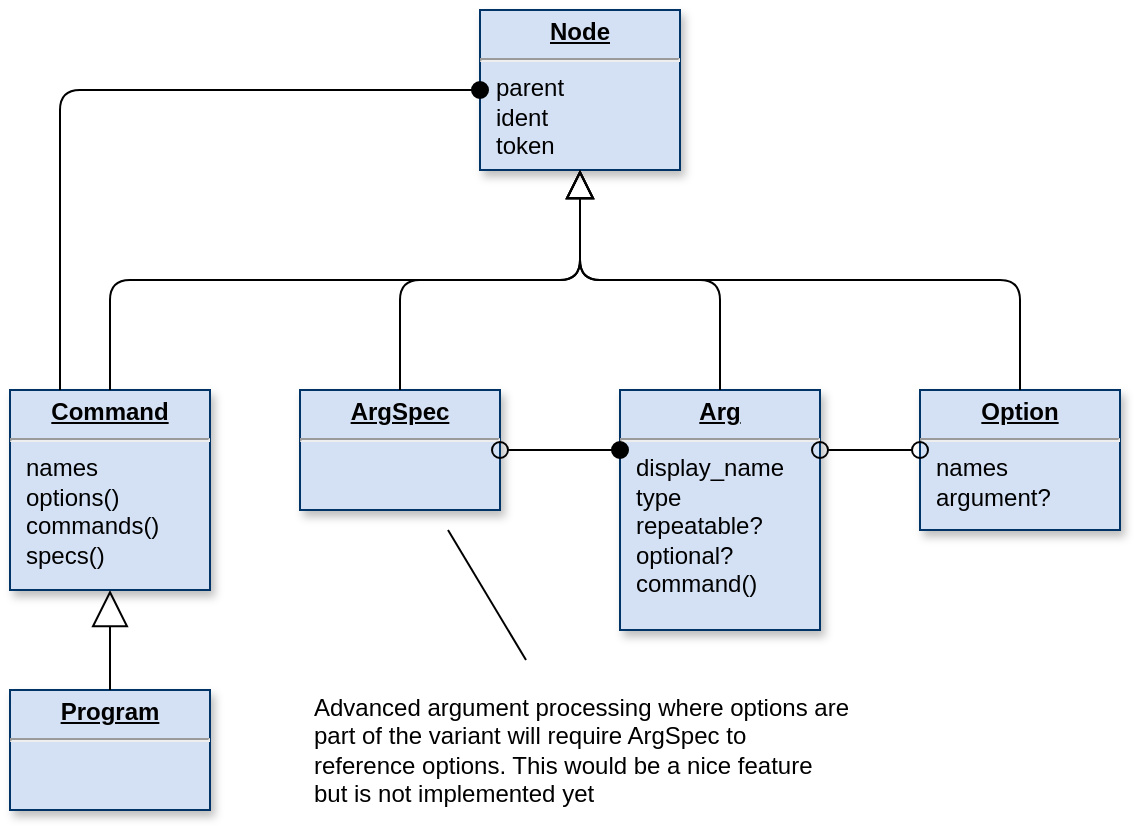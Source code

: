 <mxfile version="14.5.1" type="device" pages="6"><diagram id="Xu8JFhC-aQVKycKoveQn" name="Grammar"><mxGraphModel dx="1102" dy="973" grid="1" gridSize="10" guides="1" tooltips="1" connect="1" arrows="1" fold="1" page="1" pageScale="1" pageWidth="1169" pageHeight="827" math="0" shadow="0"><root><mxCell id="0"/><mxCell id="1" parent="0"/><mxCell id="URzmfKaE9ZMfS_9zxeT1-1" value="&lt;p style=&quot;margin: 0px ; margin-top: 4px ; text-align: center ; text-decoration: underline&quot;&gt;&lt;b&gt;Node&lt;/b&gt;&lt;/p&gt;&lt;hr&gt;&lt;p style=&quot;margin: 0px ; margin-left: 8px&quot;&gt;parent&lt;/p&gt;&lt;p style=&quot;margin: 0px ; margin-left: 8px&quot;&gt;ident&lt;/p&gt;&lt;p style=&quot;margin: 0px ; margin-left: 8px&quot;&gt;token&lt;/p&gt;" style="verticalAlign=top;align=left;overflow=fill;fontSize=12;fontFamily=Helvetica;html=1;shadow=1;strokeColor=#003366;fillColor=#D4E1F5;" parent="1" vertex="1"><mxGeometry x="570" y="140" width="100" height="80" as="geometry"/></mxCell><mxCell id="URzmfKaE9ZMfS_9zxeT1-3" value="&lt;p style=&quot;margin: 0px ; margin-top: 4px ; text-align: center ; text-decoration: underline&quot;&gt;&lt;b&gt;Option&lt;/b&gt;&lt;/p&gt;&lt;hr&gt;&lt;p style=&quot;margin: 0px ; margin-left: 8px&quot;&gt;&lt;span&gt;names&lt;/span&gt;&lt;br&gt;&lt;/p&gt;&lt;p style=&quot;margin: 0px ; margin-left: 8px&quot;&gt;&lt;span&gt;argument?&lt;/span&gt;&lt;/p&gt;" style="verticalAlign=top;align=left;overflow=fill;fontSize=12;fontFamily=Helvetica;html=1;shadow=1;strokeColor=#003366;fillColor=#D4E1F5;" parent="1" vertex="1"><mxGeometry x="790" y="330" width="100" height="70" as="geometry"/></mxCell><mxCell id="URzmfKaE9ZMfS_9zxeT1-5" value="&lt;p style=&quot;margin: 0px ; margin-top: 4px ; text-align: center ; text-decoration: underline&quot;&gt;&lt;b&gt;Command&lt;/b&gt;&lt;/p&gt;&lt;hr&gt;&lt;p style=&quot;margin: 0px ; margin-left: 8px&quot;&gt;&lt;span&gt;names&lt;/span&gt;&lt;br&gt;&lt;/p&gt;&lt;p style=&quot;margin: 0px ; margin-left: 8px&quot;&gt;&lt;span&gt;options()&lt;/span&gt;&lt;/p&gt;&lt;p style=&quot;margin: 0px ; margin-left: 8px&quot;&gt;&lt;span&gt;commands()&lt;/span&gt;&lt;/p&gt;&lt;p style=&quot;margin: 0px ; margin-left: 8px&quot;&gt;&lt;span&gt;specs()&lt;/span&gt;&lt;/p&gt;" style="verticalAlign=top;align=left;overflow=fill;fontSize=12;fontFamily=Helvetica;html=1;shadow=1;strokeColor=#003366;fillColor=#D4E1F5;" parent="1" vertex="1"><mxGeometry x="335" y="330" width="100" height="100" as="geometry"/></mxCell><mxCell id="URzmfKaE9ZMfS_9zxeT1-6" value="&lt;p style=&quot;margin: 0px ; margin-top: 4px ; text-align: center ; text-decoration: underline&quot;&gt;&lt;b&gt;Program&lt;/b&gt;&lt;/p&gt;&lt;hr&gt;&lt;p style=&quot;margin: 0px ; margin-left: 8px&quot;&gt;&lt;br&gt;&lt;/p&gt;" style="verticalAlign=top;align=left;overflow=fill;fontSize=12;fontFamily=Helvetica;html=1;shadow=1;strokeColor=#003366;fillColor=#D4E1F5;" parent="1" vertex="1"><mxGeometry x="335" y="480" width="100" height="60" as="geometry"/></mxCell><mxCell id="URzmfKaE9ZMfS_9zxeT1-7" value="&lt;p style=&quot;margin: 0px ; margin-top: 4px ; text-align: center ; text-decoration: underline&quot;&gt;&lt;b&gt;Arg&lt;/b&gt;&lt;/p&gt;&lt;hr&gt;&lt;p style=&quot;margin: 0px 0px 0px 8px&quot;&gt;&lt;span&gt;display_name&lt;/span&gt;&lt;br&gt;&lt;/p&gt;&lt;p style=&quot;margin: 0px ; margin-left: 8px&quot;&gt;&lt;span&gt;type&lt;/span&gt;&lt;br&gt;&lt;/p&gt;&lt;p style=&quot;margin: 0px ; margin-left: 8px&quot;&gt;&lt;span&gt;repeatable?&lt;/span&gt;&lt;br&gt;&lt;/p&gt;&lt;p style=&quot;margin: 0px ; margin-left: 8px&quot;&gt;optional?&lt;/p&gt;&lt;p style=&quot;margin: 0px ; margin-left: 8px&quot;&gt;command()&lt;/p&gt;" style="verticalAlign=top;align=left;overflow=fill;fontSize=12;fontFamily=Helvetica;html=1;shadow=1;strokeColor=#003366;fillColor=#D4E1F5;" parent="1" vertex="1"><mxGeometry x="640" y="330" width="100" height="120" as="geometry"/></mxCell><mxCell id="URzmfKaE9ZMfS_9zxeT1-33" value="&lt;p style=&quot;margin: 0px ; margin-top: 4px ; text-align: center ; text-decoration: underline&quot;&gt;&lt;b&gt;ArgSpec&lt;/b&gt;&lt;/p&gt;&lt;hr&gt;&lt;p style=&quot;margin: 0px ; margin-left: 8px&quot;&gt;&lt;br&gt;&lt;/p&gt;" style="verticalAlign=top;align=left;overflow=fill;fontSize=12;fontFamily=Helvetica;html=1;shadow=1;strokeColor=#003366;fillColor=#D4E1F5;" parent="1" vertex="1"><mxGeometry x="480" y="330" width="100" height="60" as="geometry"/></mxCell><mxCell id="URzmfKaE9ZMfS_9zxeT1-35" value="" style="endArrow=oval;endSize=8;startArrow=oval;startSize=8;startFill=0;edgeStyle=orthogonalEdgeStyle;html=1;endFill=1;" parent="1" source="URzmfKaE9ZMfS_9zxeT1-33" target="URzmfKaE9ZMfS_9zxeT1-7" edge="1"><mxGeometry x="1479.5" y="865.0" as="geometry"><mxPoint x="609.5" y="655.0" as="sourcePoint"/><mxPoint x="615" y="470" as="targetPoint"/><Array as="points"><mxPoint x="600" y="360"/><mxPoint x="600" y="360"/></Array></mxGeometry></mxCell><mxCell id="URzmfKaE9ZMfS_9zxeT1-36" value="" style="resizable=0;align=left;verticalAlign=top;labelBackgroundColor=#ffffff;fontSize=10;strokeColor=#003366;shadow=1;fillColor=#D4E1F5;fontColor=#003366;html=1;" parent="URzmfKaE9ZMfS_9zxeT1-35" connectable="0" vertex="1"><mxGeometry x="-1" relative="1" as="geometry"><mxPoint x="10" as="offset"/></mxGeometry></mxCell><mxCell id="URzmfKaE9ZMfS_9zxeT1-37" value="" style="resizable=0;align=right;verticalAlign=top;labelBackgroundColor=#ffffff;fontSize=10;strokeColor=#003366;shadow=1;fillColor=#D4E1F5;fontColor=#003366;html=1;" parent="URzmfKaE9ZMfS_9zxeT1-35" connectable="0" vertex="1"><mxGeometry x="1" relative="1" as="geometry"><mxPoint x="20" y="-25.0" as="offset"/></mxGeometry></mxCell><mxCell id="3NfiTbkrmqQ-v9UtMhIJ-10" value="" style="endArrow=block;endSize=16;endFill=0;html=1;edgeStyle=orthogonalEdgeStyle;" parent="1" source="URzmfKaE9ZMfS_9zxeT1-6" target="URzmfKaE9ZMfS_9zxeT1-5" edge="1"><mxGeometry width="160" relative="1" as="geometry"><mxPoint x="515" y="690" as="sourcePoint"/><mxPoint x="675" y="690" as="targetPoint"/><Array as="points"/></mxGeometry></mxCell><mxCell id="NpTnuTaPTIoA5vbx33ic-1" value="" style="endArrow=oval;endSize=8;startArrow=none;startSize=8;startFill=0;edgeStyle=orthogonalEdgeStyle;html=1;endFill=1;" parent="1" source="URzmfKaE9ZMfS_9zxeT1-5" target="URzmfKaE9ZMfS_9zxeT1-1" edge="1"><mxGeometry x="1095" y="405.0" as="geometry"><mxPoint x="225" y="195.0" as="sourcePoint"/><mxPoint x="385" y="270" as="targetPoint"/><Array as="points"><mxPoint x="360" y="180"/></Array></mxGeometry></mxCell><mxCell id="NpTnuTaPTIoA5vbx33ic-2" value="" style="resizable=0;align=left;verticalAlign=top;labelBackgroundColor=#ffffff;fontSize=10;strokeColor=#003366;shadow=1;fillColor=#D4E1F5;fontColor=#003366;html=1;" parent="NpTnuTaPTIoA5vbx33ic-1" connectable="0" vertex="1"><mxGeometry x="-1" relative="1" as="geometry"><mxPoint x="10" as="offset"/></mxGeometry></mxCell><mxCell id="NpTnuTaPTIoA5vbx33ic-3" value="" style="resizable=0;align=right;verticalAlign=top;labelBackgroundColor=#ffffff;fontSize=10;strokeColor=#003366;shadow=1;fillColor=#D4E1F5;fontColor=#003366;html=1;" parent="NpTnuTaPTIoA5vbx33ic-1" connectable="0" vertex="1"><mxGeometry x="1" relative="1" as="geometry"><mxPoint x="20" y="-25.0" as="offset"/></mxGeometry></mxCell><mxCell id="cyDbGgew7ubeGC7Z1cTT-5" value="" style="endArrow=oval;endSize=8;startArrow=oval;startSize=8;startFill=0;edgeStyle=orthogonalEdgeStyle;html=1;endFill=0;labelBackgroundColor=#FFFFFF;" parent="1" source="URzmfKaE9ZMfS_9zxeT1-7" target="URzmfKaE9ZMfS_9zxeT1-3" edge="1"><mxGeometry x="1680" y="435.0" as="geometry"><mxPoint x="810" y="225.0" as="sourcePoint"/><mxPoint x="820" y="440" as="targetPoint"/><Array as="points"><mxPoint x="770" y="360"/><mxPoint x="770" y="360"/></Array></mxGeometry></mxCell><mxCell id="cyDbGgew7ubeGC7Z1cTT-6" value="" style="resizable=0;align=left;verticalAlign=top;labelBackgroundColor=#ffffff;fontSize=10;strokeColor=#003366;shadow=1;fillColor=#D4E1F5;fontColor=#003366;html=1;" parent="cyDbGgew7ubeGC7Z1cTT-5" connectable="0" vertex="1"><mxGeometry x="-1" relative="1" as="geometry"><mxPoint x="10" as="offset"/></mxGeometry></mxCell><mxCell id="cyDbGgew7ubeGC7Z1cTT-7" value="" style="resizable=0;align=right;verticalAlign=top;labelBackgroundColor=#ffffff;fontSize=10;strokeColor=#003366;shadow=1;fillColor=#D4E1F5;fontColor=#003366;html=1;" parent="cyDbGgew7ubeGC7Z1cTT-5" connectable="0" vertex="1"><mxGeometry x="1" relative="1" as="geometry"><mxPoint x="20" y="-25.0" as="offset"/></mxGeometry></mxCell><mxCell id="y2jNthlXGPsW8DMD5AGq-1" value="" style="endArrow=none;html=1;sourcePerimeterSpacing=10;startSize=0;targetPerimeterSpacing=10;labelBackgroundColor=#FFFFFF;" parent="1" source="URzmfKaE9ZMfS_9zxeT1-33" target="y2jNthlXGPsW8DMD5AGq-2" edge="1"><mxGeometry width="50" height="50" relative="1" as="geometry"><mxPoint x="520" y="690" as="sourcePoint"/><mxPoint x="620" y="690" as="targetPoint"/></mxGeometry></mxCell><mxCell id="y2jNthlXGPsW8DMD5AGq-2" value="Advanced argument processing where options are part of the variant will require ArgSpec to reference options. This would be a nice feature but is not implemented yet" style="text;html=1;strokeColor=none;fillColor=none;align=left;verticalAlign=top;whiteSpace=wrap;rounded=0;labelPosition=center;verticalLabelPosition=middle;" parent="1" vertex="1"><mxGeometry x="485" y="475" width="270" height="70" as="geometry"/></mxCell><mxCell id="gPpDJ1zdSFlw-eCnWjuR-1" value="" style="endArrow=block;endFill=0;endSize=12;html=1;edgeStyle=elbowEdgeStyle;labelBackgroundColor=#FFFFFF;elbow=vertical;" parent="1" source="URzmfKaE9ZMfS_9zxeT1-7" target="URzmfKaE9ZMfS_9zxeT1-1" edge="1"><mxGeometry width="160" relative="1" as="geometry"><mxPoint x="890" y="530" as="sourcePoint"/><mxPoint x="1050" y="530" as="targetPoint"/></mxGeometry></mxCell><mxCell id="gPpDJ1zdSFlw-eCnWjuR-2" value="" style="endArrow=block;endFill=0;endSize=12;html=1;edgeStyle=elbowEdgeStyle;labelBackgroundColor=#FFFFFF;elbow=vertical;" parent="1" source="URzmfKaE9ZMfS_9zxeT1-5" target="URzmfKaE9ZMfS_9zxeT1-1" edge="1"><mxGeometry width="160" relative="1" as="geometry"><mxPoint x="480" y="70" as="sourcePoint"/><mxPoint x="640" y="70" as="targetPoint"/></mxGeometry></mxCell><mxCell id="gPpDJ1zdSFlw-eCnWjuR-3" value="" style="endArrow=block;endFill=0;endSize=12;html=1;edgeStyle=elbowEdgeStyle;labelBackgroundColor=#FFFFFF;elbow=vertical;" parent="1" source="URzmfKaE9ZMfS_9zxeT1-33" target="URzmfKaE9ZMfS_9zxeT1-1" edge="1"><mxGeometry width="160" relative="1" as="geometry"><mxPoint x="360" y="130" as="sourcePoint"/><mxPoint x="520" y="130" as="targetPoint"/></mxGeometry></mxCell><mxCell id="gPpDJ1zdSFlw-eCnWjuR-4" value="" style="endArrow=block;endFill=0;endSize=12;html=1;edgeStyle=elbowEdgeStyle;labelBackgroundColor=#FFFFFF;elbow=vertical;" parent="1" source="URzmfKaE9ZMfS_9zxeT1-3" target="URzmfKaE9ZMfS_9zxeT1-1" edge="1"><mxGeometry width="160" relative="1" as="geometry"><mxPoint x="830" y="120" as="sourcePoint"/><mxPoint x="990" y="120" as="targetPoint"/></mxGeometry></mxCell></root></mxGraphModel></diagram><diagram name="Spec" id="glBN4QTFZQ4DqGrgk2BJ"><mxGraphModel dx="1422" dy="980" grid="1" gridSize="10" guides="1" tooltips="1" connect="1" arrows="1" fold="1" page="1" pageScale="1" pageWidth="1169" pageHeight="827" math="0" shadow="0"><root><mxCell id="yKTuYwxv5ly1Y6EIulNr-0"/><mxCell id="yKTuYwxv5ly1Y6EIulNr-1" parent="yKTuYwxv5ly1Y6EIulNr-0"/><mxCell id="yKTuYwxv5ly1Y6EIulNr-2" value="&lt;p style=&quot;margin: 0px ; margin-top: 4px ; text-align: center ; text-decoration: underline&quot;&gt;&lt;b&gt;Spec::Node&lt;/b&gt;&lt;/p&gt;&lt;hr&gt;&lt;p style=&quot;margin: 0px ; margin-left: 8px&quot;&gt;parent&lt;/p&gt;&lt;p style=&quot;margin: 0px ; margin-left: 8px&quot;&gt;token&lt;/p&gt;" style="verticalAlign=top;align=left;overflow=fill;fontSize=12;fontFamily=Helvetica;html=1;shadow=1;strokeColor=#003366;fillColor=#D4E1F5;" parent="yKTuYwxv5ly1Y6EIulNr-1" vertex="1"><mxGeometry x="585" y="60" width="100" height="70" as="geometry"/></mxCell><mxCell id="yKTuYwxv5ly1Y6EIulNr-3" value="&lt;p style=&quot;margin: 0px ; margin-top: 4px ; text-align: center ; text-decoration: underline&quot;&gt;&lt;b&gt;Brief&lt;/b&gt;&lt;/p&gt;&lt;hr&gt;&lt;p style=&quot;margin: 0px ; margin-left: 8px&quot;&gt;&lt;br&gt;&lt;/p&gt;" style="verticalAlign=top;align=left;overflow=fill;fontSize=12;fontFamily=Helvetica;html=1;shadow=1;strokeColor=#003366;fillColor=#D4E1F5;" parent="yKTuYwxv5ly1Y6EIulNr-1" vertex="1"><mxGeometry x="60" y="230" width="100" height="60" as="geometry"/></mxCell><mxCell id="yKTuYwxv5ly1Y6EIulNr-4" value="&lt;p style=&quot;margin: 0px ; margin-top: 4px ; text-align: center ; text-decoration: underline&quot;&gt;&lt;b&gt;Paragraph&lt;/b&gt;&lt;/p&gt;&lt;hr&gt;&lt;p style=&quot;margin: 0px ; margin-left: 8px&quot;&gt;&lt;br&gt;&lt;/p&gt;" style="verticalAlign=top;align=left;overflow=fill;fontSize=12;fontFamily=Helvetica;html=1;shadow=1;strokeColor=#003366;fillColor=#D4E1F5;" parent="yKTuYwxv5ly1Y6EIulNr-1" vertex="1"><mxGeometry x="318" y="230" width="100" height="60" as="geometry"/></mxCell><mxCell id="yKTuYwxv5ly1Y6EIulNr-5" value="&lt;p style=&quot;margin: 0px ; margin-top: 4px ; text-align: center ; text-decoration: underline&quot;&gt;&lt;b&gt;Code&lt;/b&gt;&lt;/p&gt;&lt;hr&gt;&lt;p style=&quot;margin: 0px ; margin-left: 8px&quot;&gt;&lt;br&gt;&lt;/p&gt;" style="verticalAlign=top;align=left;overflow=fill;fontSize=12;fontFamily=Helvetica;html=1;shadow=1;strokeColor=#003366;fillColor=#D4E1F5;" parent="yKTuYwxv5ly1Y6EIulNr-1" vertex="1"><mxGeometry x="260" y="380" width="100" height="60" as="geometry"/></mxCell><mxCell id="yKTuYwxv5ly1Y6EIulNr-7" value="&lt;p style=&quot;margin: 0px ; margin-top: 4px ; text-align: center ; text-decoration: underline&quot;&gt;&lt;b&gt;Definition&lt;/b&gt;&lt;/p&gt;&lt;hr&gt;&lt;p style=&quot;margin: 0px ; margin-left: 8px&quot;&gt;header&lt;/p&gt;" style="verticalAlign=top;align=left;overflow=fill;fontSize=12;fontFamily=Helvetica;html=1;shadow=1;strokeColor=#003366;fillColor=#D4E1F5;" parent="yKTuYwxv5ly1Y6EIulNr-1" vertex="1"><mxGeometry x="720" y="230" width="100" height="60" as="geometry"/></mxCell><mxCell id="yKTuYwxv5ly1Y6EIulNr-8" value="&lt;p style=&quot;margin: 0px ; margin-top: 4px ; text-align: center ; text-decoration: underline&quot;&gt;&lt;b&gt;Enumeration&lt;/b&gt;&lt;/p&gt;&lt;hr&gt;&lt;p style=&quot;margin: 0px ; margin-left: 8px&quot;&gt;&lt;br&gt;&lt;/p&gt;" style="verticalAlign=top;align=left;overflow=fill;fontSize=12;fontFamily=Helvetica;html=1;shadow=1;strokeColor=#003366;fillColor=#D4E1F5;" parent="yKTuYwxv5ly1Y6EIulNr-1" vertex="1"><mxGeometry x="445" y="230" width="100" height="60" as="geometry"/></mxCell><mxCell id="yKTuYwxv5ly1Y6EIulNr-9" value="&lt;p style=&quot;margin: 0px ; margin-top: 4px ; text-align: center ; text-decoration: underline&quot;&gt;&lt;b&gt;Option&lt;/b&gt;&lt;/p&gt;&lt;p style=&quot;margin: 0px ; margin-top: 4px ; text-align: center ; text-decoration: underline&quot;&gt;&lt;b&gt;Group&lt;/b&gt;&lt;/p&gt;&lt;hr&gt;&lt;p style=&quot;margin: 0px ; margin-left: 8px&quot;&gt;options[]&lt;/p&gt;" style="verticalAlign=top;align=left;overflow=fill;fontSize=12;fontFamily=Helvetica;html=1;shadow=1;strokeColor=#003366;fillColor=#D4E1F5;" parent="yKTuYwxv5ly1Y6EIulNr-1" vertex="1"><mxGeometry x="640" y="530" width="100" height="70" as="geometry"/></mxCell><mxCell id="yKTuYwxv5ly1Y6EIulNr-10" value="&lt;p style=&quot;margin: 0px ; margin-top: 4px ; text-align: center ; text-decoration: underline&quot;&gt;&lt;b&gt;Command&lt;/b&gt;&lt;/p&gt;&lt;p style=&quot;margin: 0px ; margin-top: 4px ; text-align: center ; text-decoration: underline&quot;&gt;&lt;b&gt;Group&lt;/b&gt;&lt;/p&gt;&lt;hr&gt;&lt;p style=&quot;margin: 0px ; margin-left: 8px&quot;&gt;commands[]&lt;/p&gt;" style="verticalAlign=top;align=left;overflow=fill;fontSize=12;fontFamily=Helvetica;html=1;shadow=1;strokeColor=#003366;fillColor=#D4E1F5;" parent="yKTuYwxv5ly1Y6EIulNr-1" vertex="1"><mxGeometry x="790" y="530" width="100" height="70" as="geometry"/></mxCell><mxCell id="yKTuYwxv5ly1Y6EIulNr-11" value="" style="endArrow=oval;endSize=8;startArrow=oval;startSize=8;startFill=0;edgeStyle=orthogonalEdgeStyle;html=1;endFill=1;elbow=vertical;" parent="yKTuYwxv5ly1Y6EIulNr-1" source="yKTuYwxv5ly1Y6EIulNr-8" target="yKTuYwxv5ly1Y6EIulNr-7" edge="1"><mxGeometry x="2267" y="515.0" as="geometry"><mxPoint x="1397" y="305.0" as="sourcePoint"/><mxPoint x="1480" y="60" as="targetPoint"/><Array as="points"/></mxGeometry></mxCell><mxCell id="yKTuYwxv5ly1Y6EIulNr-12" value="" style="resizable=0;align=left;verticalAlign=top;labelBackgroundColor=#ffffff;fontSize=10;strokeColor=#003366;shadow=1;fillColor=#D4E1F5;fontColor=#003366;html=1;" parent="yKTuYwxv5ly1Y6EIulNr-11" connectable="0" vertex="1"><mxGeometry x="-1" relative="1" as="geometry"><mxPoint x="-30" as="offset"/></mxGeometry></mxCell><mxCell id="yKTuYwxv5ly1Y6EIulNr-13" value="" style="resizable=0;align=right;verticalAlign=top;labelBackgroundColor=#ffffff;fontSize=10;strokeColor=#003366;shadow=1;fillColor=#D4E1F5;fontColor=#003366;html=1;" parent="yKTuYwxv5ly1Y6EIulNr-11" connectable="0" vertex="1"><mxGeometry x="1" relative="1" as="geometry"><mxPoint x="20" y="-25.0" as="offset"/></mxGeometry></mxCell><mxCell id="yKTuYwxv5ly1Y6EIulNr-14" value="&lt;p style=&quot;margin: 0px ; margin-top: 4px ; text-align: center ; text-decoration: underline&quot;&gt;&lt;b&gt;Lines&lt;/b&gt;&lt;/p&gt;&lt;hr&gt;&lt;p style=&quot;margin: 0px ; margin-left: 8px&quot;&gt;&lt;br&gt;&lt;/p&gt;" style="verticalAlign=top;align=left;overflow=fill;fontSize=12;fontFamily=Helvetica;html=1;shadow=1;strokeColor=#003366;fillColor=#D4E1F5;" parent="yKTuYwxv5ly1Y6EIulNr-1" vertex="1"><mxGeometry x="190" y="230" width="100" height="60" as="geometry"/></mxCell><mxCell id="yKTuYwxv5ly1Y6EIulNr-15" value="The Doc hierarchy only models the containement or references between document elements, not the rendering of the elements; that is done by the formatter" style="text;html=1;strokeColor=none;fillColor=none;align=left;verticalAlign=top;whiteSpace=wrap;rounded=0;" parent="yKTuYwxv5ly1Y6EIulNr-1" vertex="1"><mxGeometry x="80" y="520" width="220" height="120" as="geometry"/></mxCell><mxCell id="yKTuYwxv5ly1Y6EIulNr-16" value="&lt;p style=&quot;margin: 0px ; margin-top: 4px ; text-align: center ; text-decoration: underline&quot;&gt;&lt;b&gt;List&lt;/b&gt;&lt;/p&gt;&lt;hr&gt;&lt;p style=&quot;margin: 0px ; margin-left: 8px&quot;&gt;&lt;br&gt;&lt;/p&gt;" style="verticalAlign=top;align=left;overflow=fill;fontSize=12;fontFamily=Helvetica;html=1;shadow=1;strokeColor=#003366;fillColor=#D4E1F5;" parent="yKTuYwxv5ly1Y6EIulNr-1" vertex="1"><mxGeometry x="445" y="380" width="100" height="60" as="geometry"/></mxCell><mxCell id="yKTuYwxv5ly1Y6EIulNr-17" value="" style="endArrow=block;endFill=0;endSize=12;html=1;edgeStyle=orthogonalEdgeStyle;labelBackgroundColor=#FFFFFF;" parent="yKTuYwxv5ly1Y6EIulNr-1" source="yKTuYwxv5ly1Y6EIulNr-16" target="yKTuYwxv5ly1Y6EIulNr-8" edge="1"><mxGeometry width="160" relative="1" as="geometry"><mxPoint x="307" y="370" as="sourcePoint"/><mxPoint x="607" y="300" as="targetPoint"/><Array as="points"><mxPoint x="487" y="430"/><mxPoint x="487" y="430"/></Array></mxGeometry></mxCell><mxCell id="yKTuYwxv5ly1Y6EIulNr-18" value="&lt;p style=&quot;margin: 0px ; margin-top: 4px ; text-align: center ; text-decoration: underline&quot;&gt;&lt;b&gt;Line&lt;/b&gt;&lt;/p&gt;&lt;hr&gt;&lt;p style=&quot;margin: 0px ; margin-left: 8px&quot;&gt;&lt;br&gt;&lt;/p&gt;" style="verticalAlign=top;align=left;overflow=fill;fontSize=12;fontFamily=Helvetica;html=1;shadow=1;strokeColor=#003366;fillColor=#D4E1F5;" parent="yKTuYwxv5ly1Y6EIulNr-1" vertex="1"><mxGeometry x="120" y="380" width="100" height="60" as="geometry"/></mxCell><mxCell id="yKTuYwxv5ly1Y6EIulNr-19" value="" style="endArrow=block;endFill=0;endSize=12;html=1;edgeStyle=orthogonalEdgeStyle;labelBackgroundColor=#FFFFFF;" parent="yKTuYwxv5ly1Y6EIulNr-1" source="yKTuYwxv5ly1Y6EIulNr-18" target="yKTuYwxv5ly1Y6EIulNr-14" edge="1"><mxGeometry width="160" relative="1" as="geometry"><mxPoint x="305" y="540" as="sourcePoint"/><mxPoint x="465" y="540" as="targetPoint"/></mxGeometry></mxCell><mxCell id="yKTuYwxv5ly1Y6EIulNr-20" value="" style="endArrow=block;endFill=0;endSize=12;html=1;edgeStyle=elbowEdgeStyle;labelBackgroundColor=#FFFFFF;elbow=vertical;" parent="yKTuYwxv5ly1Y6EIulNr-1" source="yKTuYwxv5ly1Y6EIulNr-3" target="yKTuYwxv5ly1Y6EIulNr-2" edge="1"><mxGeometry width="160" relative="1" as="geometry"><mxPoint x="1077" y="70" as="sourcePoint"/><mxPoint x="1237" y="70" as="targetPoint"/></mxGeometry></mxCell><mxCell id="yKTuYwxv5ly1Y6EIulNr-23" value="" style="endArrow=block;endFill=0;endSize=12;html=1;edgeStyle=elbowEdgeStyle;labelBackgroundColor=#FFFFFF;elbow=vertical;" parent="yKTuYwxv5ly1Y6EIulNr-1" source="yKTuYwxv5ly1Y6EIulNr-8" target="yKTuYwxv5ly1Y6EIulNr-2" edge="1"><mxGeometry width="160" relative="1" as="geometry"><mxPoint x="847" y="340" as="sourcePoint"/><mxPoint x="840" y="160" as="targetPoint"/></mxGeometry></mxCell><mxCell id="yKTuYwxv5ly1Y6EIulNr-24" value="" style="endArrow=block;endFill=0;endSize=12;html=1;edgeStyle=elbowEdgeStyle;labelBackgroundColor=#FFFFFF;elbow=vertical;" parent="yKTuYwxv5ly1Y6EIulNr-1" source="yKTuYwxv5ly1Y6EIulNr-4" target="yKTuYwxv5ly1Y6EIulNr-2" edge="1"><mxGeometry width="160" relative="1" as="geometry"><mxPoint x="567" y="340" as="sourcePoint"/><mxPoint x="1030" y="290" as="targetPoint"/></mxGeometry></mxCell><mxCell id="yKTuYwxv5ly1Y6EIulNr-25" value="" style="endArrow=block;endFill=0;endSize=12;html=1;edgeStyle=elbowEdgeStyle;labelBackgroundColor=#FFFFFF;elbow=vertical;" parent="yKTuYwxv5ly1Y6EIulNr-1" source="yKTuYwxv5ly1Y6EIulNr-14" target="yKTuYwxv5ly1Y6EIulNr-2" edge="1"><mxGeometry width="160" relative="1" as="geometry"><mxPoint x="567" y="340" as="sourcePoint"/><mxPoint x="1030" y="290" as="targetPoint"/></mxGeometry></mxCell><mxCell id="yKTuYwxv5ly1Y6EIulNr-26" value="" style="endArrow=block;endFill=0;endSize=12;html=1;edgeStyle=elbowEdgeStyle;labelBackgroundColor=#FFFFFF;elbow=vertical;" parent="yKTuYwxv5ly1Y6EIulNr-1" source="yKTuYwxv5ly1Y6EIulNr-5" target="yKTuYwxv5ly1Y6EIulNr-14" edge="1"><mxGeometry width="160" relative="1" as="geometry"><mxPoint x="-85" y="190" as="sourcePoint"/><mxPoint x="75" y="190" as="targetPoint"/></mxGeometry></mxCell><mxCell id="yKTuYwxv5ly1Y6EIulNr-28" value="" style="endArrow=block;endFill=0;endSize=12;html=1;edgeStyle=elbowEdgeStyle;labelBackgroundColor=#FFFFFF;elbow=vertical;" parent="yKTuYwxv5ly1Y6EIulNr-1" source="yKTuYwxv5ly1Y6EIulNr-10" target="yKTuYwxv5ly1Y6EIulNr-31" edge="1"><mxGeometry width="160" relative="1" as="geometry"><mxPoint x="900" y="320" as="sourcePoint"/><mxPoint x="770" y="480" as="targetPoint"/></mxGeometry></mxCell><mxCell id="yKTuYwxv5ly1Y6EIulNr-29" value="" style="endArrow=block;endFill=0;endSize=12;html=1;edgeStyle=elbowEdgeStyle;labelBackgroundColor=#FFFFFF;elbow=vertical;" parent="yKTuYwxv5ly1Y6EIulNr-1" source="yKTuYwxv5ly1Y6EIulNr-9" target="yKTuYwxv5ly1Y6EIulNr-31" edge="1"><mxGeometry width="160" relative="1" as="geometry"><mxPoint x="900" y="320" as="sourcePoint"/><mxPoint x="640" y="350" as="targetPoint"/></mxGeometry></mxCell><mxCell id="yKTuYwxv5ly1Y6EIulNr-30" value="" style="endArrow=block;endFill=0;endSize=12;html=1;edgeStyle=elbowEdgeStyle;labelBackgroundColor=#FFFFFF;elbow=vertical;" parent="yKTuYwxv5ly1Y6EIulNr-1" source="yKTuYwxv5ly1Y6EIulNr-7" target="yKTuYwxv5ly1Y6EIulNr-2" edge="1"><mxGeometry width="160" relative="1" as="geometry"><mxPoint x="942" y="140" as="sourcePoint"/><mxPoint x="892" y="110" as="targetPoint"/></mxGeometry></mxCell><mxCell id="yKTuYwxv5ly1Y6EIulNr-31" value="&lt;p style=&quot;margin: 0px ; margin-top: 4px ; text-align: center ; text-decoration: underline&quot;&gt;&lt;b&gt;Group&lt;/b&gt;&lt;/p&gt;&lt;hr&gt;&lt;p style=&quot;margin: 0px ; margin-left: 8px&quot;&gt;&lt;br&gt;&lt;/p&gt;" style="verticalAlign=top;align=left;overflow=fill;fontSize=12;fontFamily=Helvetica;html=1;shadow=1;strokeColor=#003366;fillColor=#D4E1F5;" parent="yKTuYwxv5ly1Y6EIulNr-1" vertex="1"><mxGeometry x="720" y="380" width="100" height="60" as="geometry"/></mxCell><mxCell id="yKTuYwxv5ly1Y6EIulNr-32" value="" style="group" parent="yKTuYwxv5ly1Y6EIulNr-1" vertex="1" connectable="0"><mxGeometry x="850" y="380" width="120" height="85" as="geometry"/></mxCell><mxCell id="yKTuYwxv5ly1Y6EIulNr-33" value="&lt;p style=&quot;margin: 0px ; margin-top: 4px ; text-align: center ; text-decoration: underline&quot;&gt;&lt;b&gt;Name&lt;/b&gt;&lt;/p&gt;&lt;hr&gt;&lt;p style=&quot;margin: 0px ; margin-left: 8px&quot;&gt;&lt;br&gt;&lt;/p&gt;" style="verticalAlign=top;align=left;overflow=fill;fontSize=12;fontFamily=Helvetica;html=1;shadow=1;strokeColor=#003366;fillColor=#D4E1F5;" parent="yKTuYwxv5ly1Y6EIulNr-32" vertex="1"><mxGeometry x="20" y="30" width="100" height="55" as="geometry"/></mxCell><mxCell id="yKTuYwxv5ly1Y6EIulNr-34" value="&lt;p style=&quot;margin: 0px ; margin-top: 4px ; text-align: center ; text-decoration: underline&quot;&gt;&lt;b&gt;Name&lt;/b&gt;&lt;/p&gt;&lt;hr&gt;&lt;p style=&quot;margin: 0px ; margin-left: 8px&quot;&gt;&lt;br&gt;&lt;/p&gt;" style="verticalAlign=top;align=left;overflow=fill;fontSize=12;fontFamily=Helvetica;html=1;shadow=1;strokeColor=#003366;fillColor=#D4E1F5;" parent="yKTuYwxv5ly1Y6EIulNr-32" vertex="1"><mxGeometry x="10" y="15" width="100" height="60" as="geometry"/></mxCell><mxCell id="yKTuYwxv5ly1Y6EIulNr-35" value="&lt;p style=&quot;margin: 0px ; margin-top: 4px ; text-align: center ; text-decoration: underline&quot;&gt;&lt;b&gt;Section&lt;/b&gt;&lt;/p&gt;&lt;hr&gt;&lt;p style=&quot;margin: 0px ; margin-left: 8px&quot;&gt;level&lt;/p&gt;" style="verticalAlign=top;align=left;overflow=fill;fontSize=12;fontFamily=Helvetica;html=1;shadow=1;strokeColor=#003366;fillColor=#D4E1F5;" parent="yKTuYwxv5ly1Y6EIulNr-32" vertex="1"><mxGeometry width="100" height="60" as="geometry"/></mxCell><mxCell id="yKTuYwxv5ly1Y6EIulNr-36" value="" style="endArrow=block;endFill=0;endSize=12;html=1;edgeStyle=elbowEdgeStyle;labelBackgroundColor=#FFFFFF;elbow=vertical;" parent="yKTuYwxv5ly1Y6EIulNr-1" source="yKTuYwxv5ly1Y6EIulNr-31" target="yKTuYwxv5ly1Y6EIulNr-7" edge="1"><mxGeometry width="160" relative="1" as="geometry"><mxPoint x="380" y="310" as="sourcePoint"/><mxPoint x="540" y="310" as="targetPoint"/></mxGeometry></mxCell><mxCell id="yKTuYwxv5ly1Y6EIulNr-40" value="" style="endArrow=block;endFill=0;endSize=12;html=1;edgeStyle=elbowEdgeStyle;labelBackgroundColor=#FFFFFF;elbow=vertical;" parent="yKTuYwxv5ly1Y6EIulNr-1" source="yKTuYwxv5ly1Y6EIulNr-35" target="yKTuYwxv5ly1Y6EIulNr-7" edge="1"><mxGeometry width="160" relative="1" as="geometry"><mxPoint x="970" y="610" as="sourcePoint"/><mxPoint x="1030" y="525" as="targetPoint"/></mxGeometry></mxCell><mxCell id="yKTuYwxv5ly1Y6EIulNr-46" value="&lt;p style=&quot;margin: 0px ; margin-top: 4px ; text-align: center ; text-decoration: underline&quot;&gt;&lt;b&gt;Description&lt;/b&gt;&lt;/p&gt;&lt;hr&gt;&lt;p style=&quot;margin: 0px ; margin-left: 8px&quot;&gt;&lt;br&gt;&lt;/p&gt;" style="verticalAlign=top;align=left;overflow=fill;fontSize=12;fontFamily=Helvetica;html=1;shadow=1;strokeColor=#003366;fillColor=#D4E1F5;" parent="yKTuYwxv5ly1Y6EIulNr-1" vertex="1"><mxGeometry x="1000" y="230" width="100" height="60" as="geometry"/></mxCell><mxCell id="yKTuYwxv5ly1Y6EIulNr-47" value="" style="endArrow=block;endFill=0;endSize=12;html=1;edgeStyle=elbowEdgeStyle;labelBackgroundColor=#FFFFFF;elbow=vertical;" parent="yKTuYwxv5ly1Y6EIulNr-1" source="yKTuYwxv5ly1Y6EIulNr-46" target="yKTuYwxv5ly1Y6EIulNr-2" edge="1"><mxGeometry width="160" relative="1" as="geometry"><mxPoint x="920" y="280" as="sourcePoint"/><mxPoint x="1080" y="280" as="targetPoint"/></mxGeometry></mxCell><mxCell id="yKTuYwxv5ly1Y6EIulNr-48" value="&lt;p style=&quot;margin: 0px ; margin-top: 4px ; text-align: center ; text-decoration: underline&quot;&gt;&lt;b&gt;Program&lt;/b&gt;&lt;/p&gt;&lt;hr&gt;&lt;p style=&quot;margin: 0px ; margin-left: 8px&quot;&gt;grammar&lt;/p&gt;" style="verticalAlign=top;align=left;overflow=fill;fontSize=12;fontFamily=Helvetica;html=1;shadow=1;strokeColor=#003366;fillColor=#D4E1F5;" parent="yKTuYwxv5ly1Y6EIulNr-1" vertex="1"><mxGeometry x="1000" y="380" width="100" height="60" as="geometry"/></mxCell><mxCell id="yKTuYwxv5ly1Y6EIulNr-49" value="" style="endArrow=block;endFill=0;endSize=12;html=1;edgeStyle=elbowEdgeStyle;labelBackgroundColor=#FFFFFF;elbow=vertical;" parent="yKTuYwxv5ly1Y6EIulNr-1" source="yKTuYwxv5ly1Y6EIulNr-48" target="yKTuYwxv5ly1Y6EIulNr-46" edge="1"><mxGeometry width="160" relative="1" as="geometry"><mxPoint x="890" y="140" as="sourcePoint"/><mxPoint x="1050" y="140" as="targetPoint"/></mxGeometry></mxCell><mxCell id="yKTuYwxv5ly1Y6EIulNr-50" value="" style="endArrow=oval;endSize=8;startArrow=none;startSize=8;startFill=0;edgeStyle=orthogonalEdgeStyle;html=1;endFill=1;labelBackgroundColor=#FFFFFF;" parent="yKTuYwxv5ly1Y6EIulNr-1" source="yKTuYwxv5ly1Y6EIulNr-46" target="yKTuYwxv5ly1Y6EIulNr-2" edge="1"><mxGeometry x="2000" y="325.0" as="geometry"><mxPoint x="1130" y="115.0" as="sourcePoint"/><mxPoint x="1250" y="115.0" as="targetPoint"/><Array as="points"><mxPoint x="1080" y="90"/></Array></mxGeometry></mxCell><mxCell id="yKTuYwxv5ly1Y6EIulNr-51" value="" style="resizable=0;align=left;verticalAlign=top;labelBackgroundColor=#ffffff;fontSize=10;strokeColor=#003366;shadow=1;fillColor=#D4E1F5;fontColor=#003366;html=1;" parent="yKTuYwxv5ly1Y6EIulNr-50" connectable="0" vertex="1"><mxGeometry x="-1" relative="1" as="geometry"><mxPoint x="10" as="offset"/></mxGeometry></mxCell><mxCell id="yKTuYwxv5ly1Y6EIulNr-52" value="" style="resizable=0;align=right;verticalAlign=top;labelBackgroundColor=#ffffff;fontSize=10;strokeColor=#003366;shadow=1;fillColor=#D4E1F5;fontColor=#003366;html=1;" parent="yKTuYwxv5ly1Y6EIulNr-50" connectable="0" vertex="1"><mxGeometry x="1" relative="1" as="geometry"><mxPoint x="20" y="-25.0" as="offset"/></mxGeometry></mxCell><mxCell id="yKTuYwxv5ly1Y6EIulNr-56" value="" style="endArrow=oval;endSize=8;startArrow=none;startSize=8;startFill=0;edgeStyle=orthogonalEdgeStyle;html=1;endFill=0;labelBackgroundColor=#FFFFFF;" parent="yKTuYwxv5ly1Y6EIulNr-1" source="yKTuYwxv5ly1Y6EIulNr-46" target="yKTuYwxv5ly1Y6EIulNr-7" edge="1"><mxGeometry x="1840" y="815.0" as="geometry"><mxPoint x="970" y="605.0" as="sourcePoint"/><mxPoint x="1090" y="605.0" as="targetPoint"/></mxGeometry></mxCell><mxCell id="yKTuYwxv5ly1Y6EIulNr-57" value="" style="resizable=0;align=left;verticalAlign=top;labelBackgroundColor=#ffffff;fontSize=10;strokeColor=#003366;shadow=1;fillColor=#D4E1F5;fontColor=#003366;html=1;" parent="yKTuYwxv5ly1Y6EIulNr-56" connectable="0" vertex="1"><mxGeometry x="-1" relative="1" as="geometry"><mxPoint x="10" as="offset"/></mxGeometry></mxCell><mxCell id="yKTuYwxv5ly1Y6EIulNr-58" value="" style="resizable=0;align=right;verticalAlign=top;labelBackgroundColor=#ffffff;fontSize=10;strokeColor=#003366;shadow=1;fillColor=#D4E1F5;fontColor=#003366;html=1;" parent="yKTuYwxv5ly1Y6EIulNr-56" connectable="0" vertex="1"><mxGeometry x="1" relative="1" as="geometry"><mxPoint x="20" y="-25.0" as="offset"/></mxGeometry></mxCell><mxCell id="yKTuYwxv5ly1Y6EIulNr-59" value="&lt;p style=&quot;margin: 0px ; margin-top: 4px ; text-align: center ; text-decoration: underline&quot;&gt;&lt;b&gt;Bullet&lt;/b&gt;&lt;/p&gt;&lt;hr&gt;&lt;p style=&quot;margin: 0px ; margin-left: 8px&quot;&gt;&lt;br&gt;&lt;/p&gt;" style="verticalAlign=top;align=left;overflow=fill;fontSize=12;fontFamily=Helvetica;html=1;shadow=1;strokeColor=#003366;fillColor=#D4E1F5;" parent="yKTuYwxv5ly1Y6EIulNr-1" vertex="1"><mxGeometry x="590" y="380" width="100" height="60" as="geometry"/></mxCell><mxCell id="yKTuYwxv5ly1Y6EIulNr-60" value="" style="endArrow=block;endFill=0;endSize=12;html=1;edgeStyle=elbowEdgeStyle;labelBackgroundColor=#FFFFFF;elbow=vertical;" parent="yKTuYwxv5ly1Y6EIulNr-1" source="yKTuYwxv5ly1Y6EIulNr-59" target="yKTuYwxv5ly1Y6EIulNr-7" edge="1"><mxGeometry width="160" relative="1" as="geometry"><mxPoint x="440" y="560" as="sourcePoint"/><mxPoint x="600" y="560" as="targetPoint"/></mxGeometry></mxCell><mxCell id="yKTuYwxv5ly1Y6EIulNr-61" value="" style="endArrow=oval;endSize=8;startArrow=none;startSize=8;startFill=0;edgeStyle=orthogonalEdgeStyle;html=1;endFill=1;labelBackgroundColor=#FFFFFF;" parent="yKTuYwxv5ly1Y6EIulNr-1" source="yKTuYwxv5ly1Y6EIulNr-16" target="yKTuYwxv5ly1Y6EIulNr-59" edge="1"><mxGeometry x="1350" y="725.0" as="geometry"><mxPoint x="480" y="515.0" as="sourcePoint"/><mxPoint x="600" y="515.0" as="targetPoint"/></mxGeometry></mxCell><mxCell id="yKTuYwxv5ly1Y6EIulNr-62" value="" style="resizable=0;align=left;verticalAlign=top;labelBackgroundColor=#ffffff;fontSize=10;strokeColor=#003366;shadow=1;fillColor=#D4E1F5;fontColor=#003366;html=1;" parent="yKTuYwxv5ly1Y6EIulNr-61" connectable="0" vertex="1"><mxGeometry x="-1" relative="1" as="geometry"><mxPoint x="10" as="offset"/></mxGeometry></mxCell><mxCell id="yKTuYwxv5ly1Y6EIulNr-63" value="" style="resizable=0;align=right;verticalAlign=top;labelBackgroundColor=#ffffff;fontSize=10;strokeColor=#003366;shadow=1;fillColor=#D4E1F5;fontColor=#003366;html=1;" parent="yKTuYwxv5ly1Y6EIulNr-61" connectable="0" vertex="1"><mxGeometry x="1" relative="1" as="geometry"><mxPoint x="20" y="-25.0" as="offset"/></mxGeometry></mxCell><mxCell id="yKTuYwxv5ly1Y6EIulNr-66" value="" style="endArrow=none;dashed=1;html=1;labelBackgroundColor=#FFFFFF;endFill=0;startArrow=block;startFill=1;" parent="yKTuYwxv5ly1Y6EIulNr-1" edge="1"><mxGeometry width="50" height="50" relative="1" as="geometry"><mxPoint x="570" y="400" as="sourcePoint"/><mxPoint x="570" y="270" as="targetPoint"/></mxGeometry></mxCell><mxCell id="jERtooVpbYF5rjKL2Ivi-2" value="" style="endArrow=none;html=1;sourcePerimeterSpacing=10;startSize=0;targetPerimeterSpacing=10;labelBackgroundColor=#FFFFFF;" parent="yKTuYwxv5ly1Y6EIulNr-1" source="yKTuYwxv5ly1Y6EIulNr-4" target="jERtooVpbYF5rjKL2Ivi-3" edge="1"><mxGeometry width="50" height="50" relative="1" as="geometry"><mxPoint x="380" y="580" as="sourcePoint"/><mxPoint x="480" y="580" as="targetPoint"/></mxGeometry></mxCell><mxCell id="jERtooVpbYF5rjKL2Ivi-3" value="Created by the analyzer. The parser just emits Lines objects" style="text;html=1;strokeColor=none;fillColor=none;align=left;verticalAlign=middle;whiteSpace=wrap;rounded=0;labelPosition=center;verticalLabelPosition=middle;" parent="yKTuYwxv5ly1Y6EIulNr-1" vertex="1"><mxGeometry x="380" y="520" width="150" height="20" as="geometry"/></mxCell></root></mxGraphModel></diagram><diagram name="Doc" id="VZ8kOQO9fK7XrsFbGr76"><mxGraphModel dx="1422" dy="980" grid="1" gridSize="10" guides="1" tooltips="1" connect="1" arrows="1" fold="1" page="1" pageScale="1" pageWidth="1169" pageHeight="827" math="0" shadow="0"><root><mxCell id="J53nb4OvK9FR8Wq_5NyU-0"/><mxCell id="J53nb4OvK9FR8Wq_5NyU-1" parent="J53nb4OvK9FR8Wq_5NyU-0"/><mxCell id="J53nb4OvK9FR8Wq_5NyU-43" value="&lt;p style=&quot;margin: 0px ; margin-top: 4px ; text-align: center ; text-decoration: underline&quot;&gt;&lt;b&gt;Option&lt;/b&gt;&lt;/p&gt;&lt;hr&gt;&lt;p style=&quot;margin: 0px ; margin-left: 8px&quot;&gt;&lt;br&gt;&lt;/p&gt;" style="verticalAlign=top;align=left;overflow=fill;fontSize=12;fontFamily=Helvetica;html=1;shadow=1;strokeColor=#003366;fillColor=#D4E1F5;" parent="J53nb4OvK9FR8Wq_5NyU-1" vertex="1"><mxGeometry x="610" y="290" width="100" height="60" as="geometry"/></mxCell><mxCell id="J53nb4OvK9FR8Wq_5NyU-44" value="&lt;p style=&quot;margin: 0px ; margin-top: 4px ; text-align: center ; text-decoration: underline&quot;&gt;&lt;b&gt;Command&lt;/b&gt;&lt;/p&gt;&lt;hr&gt;&lt;p style=&quot;margin: 0px ; margin-left: 8px&quot;&gt;arg_descr&lt;/p&gt;" style="verticalAlign=top;align=left;overflow=fill;fontSize=12;fontFamily=Helvetica;html=1;shadow=1;strokeColor=#003366;fillColor=#D4E1F5;" parent="J53nb4OvK9FR8Wq_5NyU-1" vertex="1"><mxGeometry x="750" y="290" width="100" height="60" as="geometry"/></mxCell><mxCell id="J53nb4OvK9FR8Wq_5NyU-5" value="&lt;p style=&quot;margin: 0px ; margin-top: 4px ; text-align: center ; text-decoration: underline&quot;&gt;&lt;b&gt;Spec&lt;/b&gt;&lt;/p&gt;&lt;hr&gt;&lt;p style=&quot;margin: 0px ; margin-left: 8px&quot;&gt;&lt;br&gt;&lt;/p&gt;" style="verticalAlign=top;align=left;overflow=fill;fontSize=12;fontFamily=Helvetica;html=1;shadow=1;strokeColor=#003366;fillColor=#D4E1F5;dashed=1;" parent="J53nb4OvK9FR8Wq_5NyU-1" vertex="1"><mxGeometry x="260" y="120" width="100" height="60" as="geometry"/></mxCell><mxCell id="J53nb4OvK9FR8Wq_5NyU-6" value="&lt;p style=&quot;margin: 0px ; margin-top: 4px ; text-align: center ; text-decoration: underline&quot;&gt;&lt;b&gt;Brief&lt;/b&gt;&lt;/p&gt;&lt;hr&gt;&lt;p style=&quot;margin: 0px ; margin-left: 8px&quot;&gt;&lt;br&gt;&lt;/p&gt;" style="verticalAlign=top;align=left;overflow=fill;fontSize=12;fontFamily=Helvetica;html=1;shadow=1;strokeColor=#003366;fillColor=#D4E1F5;dashed=1;" parent="J53nb4OvK9FR8Wq_5NyU-1" vertex="1"><mxGeometry x="120" y="290" width="100" height="60" as="geometry"/></mxCell><mxCell id="J53nb4OvK9FR8Wq_5NyU-16" value="&lt;p style=&quot;margin: 0px ; margin-top: 4px ; text-align: center ; text-decoration: underline&quot;&gt;&lt;b&gt;Option&lt;/b&gt;&lt;/p&gt;&lt;p style=&quot;margin: 0px ; margin-top: 4px ; text-align: center ; text-decoration: underline&quot;&gt;&lt;b&gt;Group&lt;/b&gt;&lt;/p&gt;&lt;hr&gt;&lt;p style=&quot;margin: 0px ; margin-left: 8px&quot;&gt;options[]&lt;/p&gt;" style="verticalAlign=top;align=left;overflow=fill;fontSize=12;fontFamily=Helvetica;html=1;shadow=1;strokeColor=#003366;fillColor=#D4E1F5;dashed=1;" parent="J53nb4OvK9FR8Wq_5NyU-1" vertex="1"><mxGeometry x="400" y="290" width="100" height="70" as="geometry"/></mxCell><mxCell id="J53nb4OvK9FR8Wq_5NyU-17" value="&lt;p style=&quot;margin: 0px ; margin-top: 4px ; text-align: center ; text-decoration: underline&quot;&gt;&lt;b&gt;Command&lt;/b&gt;&lt;/p&gt;&lt;p style=&quot;margin: 0px ; margin-top: 4px ; text-align: center ; text-decoration: underline&quot;&gt;&lt;b&gt;Group&lt;/b&gt;&lt;/p&gt;&lt;hr&gt;&lt;p style=&quot;margin: 0px ; margin-left: 8px&quot;&gt;commands[]&lt;/p&gt;" style="verticalAlign=top;align=left;overflow=fill;fontSize=12;fontFamily=Helvetica;html=1;shadow=1;strokeColor=#003366;fillColor=#D4E1F5;dashed=1;" parent="J53nb4OvK9FR8Wq_5NyU-1" vertex="1"><mxGeometry x="260" y="290" width="100" height="70" as="geometry"/></mxCell><mxCell id="J53nb4OvK9FR8Wq_5NyU-19" value="" style="endArrow=block;endFill=0;endSize=12;html=1;edgeStyle=orthogonalEdgeStyle;" parent="J53nb4OvK9FR8Wq_5NyU-1" source="J53nb4OvK9FR8Wq_5NyU-17" target="J53nb4OvK9FR8Wq_5NyU-5" edge="1"><mxGeometry width="160" relative="1" as="geometry"><mxPoint x="430" y="570" as="sourcePoint"/><mxPoint x="310" y="494" as="targetPoint"/><Array as="points"><mxPoint x="310" y="270"/><mxPoint x="310" y="270"/></Array></mxGeometry></mxCell><mxCell id="J53nb4OvK9FR8Wq_5NyU-20" value="" style="endArrow=block;endFill=0;endSize=12;html=1;edgeStyle=orthogonalEdgeStyle;" parent="J53nb4OvK9FR8Wq_5NyU-1" source="J53nb4OvK9FR8Wq_5NyU-16" target="J53nb4OvK9FR8Wq_5NyU-5" edge="1"><mxGeometry width="160" relative="1" as="geometry"><mxPoint x="530" y="570" as="sourcePoint"/><mxPoint x="310" y="494" as="targetPoint"/><Array as="points"><mxPoint x="450" y="250"/><mxPoint x="310" y="250"/></Array></mxGeometry></mxCell><mxCell id="J53nb4OvK9FR8Wq_5NyU-31" value="" style="endArrow=block;endFill=0;endSize=12;html=1;edgeStyle=orthogonalEdgeStyle;labelBackgroundColor=#FFFFFF;" parent="J53nb4OvK9FR8Wq_5NyU-1" source="J53nb4OvK9FR8Wq_5NyU-6" target="J53nb4OvK9FR8Wq_5NyU-5" edge="1"><mxGeometry width="160" relative="1" as="geometry"><mxPoint x="220" y="560" as="sourcePoint"/><mxPoint x="380" y="560" as="targetPoint"/><Array as="points"><mxPoint x="170" y="250"/><mxPoint x="310" y="250"/></Array></mxGeometry></mxCell><mxCell id="J53nb4OvK9FR8Wq_5NyU-34" value="&lt;p style=&quot;margin: 0px ; margin-top: 4px ; text-align: center ; text-decoration: underline&quot;&gt;&lt;b&gt;Doc::Node&lt;/b&gt;&lt;/p&gt;&lt;hr&gt;&lt;p style=&quot;margin: 0px ; margin-left: 8px&quot;&gt;grammar&lt;/p&gt;&lt;p style=&quot;margin: 0px ; margin-left: 8px&quot;&gt;brief&lt;/p&gt;&lt;p style=&quot;margin: 0px ; margin-left: 8px&quot;&gt;token()&lt;/p&gt;" style="verticalAlign=top;align=left;overflow=fill;fontSize=12;fontFamily=Helvetica;html=1;shadow=1;strokeColor=#003366;fillColor=#D4E1F5;" parent="J53nb4OvK9FR8Wq_5NyU-1" vertex="1"><mxGeometry x="680" y="110" width="100" height="90" as="geometry"/></mxCell><mxCell id="J53nb4OvK9FR8Wq_5NyU-35" value="" style="endArrow=oval;endSize=8;startArrow=oval;startSize=8;startFill=0;edgeStyle=orthogonalEdgeStyle;html=1;endFill=1;labelBackgroundColor=#FFFFFF;" parent="J53nb4OvK9FR8Wq_5NyU-1" source="J53nb4OvK9FR8Wq_5NyU-34" target="J53nb4OvK9FR8Wq_5NyU-5" edge="1"><mxGeometry x="1730" y="215.0" as="geometry"><mxPoint x="530" y="-20" as="sourcePoint"/><mxPoint x="980" y="5.0" as="targetPoint"/><Array as="points"><mxPoint x="640" y="160"/><mxPoint x="640" y="160"/></Array></mxGeometry></mxCell><mxCell id="J53nb4OvK9FR8Wq_5NyU-36" value="" style="resizable=0;align=left;verticalAlign=top;labelBackgroundColor=#ffffff;fontSize=10;strokeColor=#003366;shadow=1;fillColor=#D4E1F5;fontColor=#003366;html=1;" parent="J53nb4OvK9FR8Wq_5NyU-35" connectable="0" vertex="1"><mxGeometry x="-1" relative="1" as="geometry"><mxPoint x="10" as="offset"/></mxGeometry></mxCell><mxCell id="J53nb4OvK9FR8Wq_5NyU-37" value="" style="resizable=0;align=right;verticalAlign=top;labelBackgroundColor=#ffffff;fontSize=10;strokeColor=#003366;shadow=1;fillColor=#D4E1F5;fontColor=#003366;html=1;" parent="J53nb4OvK9FR8Wq_5NyU-35" connectable="0" vertex="1"><mxGeometry x="1" relative="1" as="geometry"><mxPoint x="20" y="-25.0" as="offset"/></mxGeometry></mxCell><mxCell id="J53nb4OvK9FR8Wq_5NyU-45" value="&lt;p style=&quot;margin: 0px ; margin-top: 4px ; text-align: center ; text-decoration: underline&quot;&gt;&lt;b&gt;Program&lt;/b&gt;&lt;/p&gt;&lt;hr&gt;&lt;p style=&quot;margin: 0px ; margin-left: 8px&quot;&gt;arg_descr&lt;/p&gt;" style="verticalAlign=top;align=left;overflow=fill;fontSize=12;fontFamily=Helvetica;html=1;shadow=1;strokeColor=#003366;fillColor=#D4E1F5;" parent="J53nb4OvK9FR8Wq_5NyU-1" vertex="1"><mxGeometry x="750" y="460" width="100" height="60" as="geometry"/></mxCell><mxCell id="J53nb4OvK9FR8Wq_5NyU-50" value="" style="endArrow=oval;endSize=8;startArrow=none;startSize=8;startFill=0;edgeStyle=orthogonalEdgeStyle;html=1;endFill=1;labelBackgroundColor=#FFFFFF;" parent="J53nb4OvK9FR8Wq_5NyU-1" source="J53nb4OvK9FR8Wq_5NyU-16" target="J53nb4OvK9FR8Wq_5NyU-43" edge="1"><mxGeometry x="1190" y="635.0" as="geometry"><mxPoint x="320" y="425.0" as="sourcePoint"/><mxPoint x="440" y="425.0" as="targetPoint"/><Array as="points"><mxPoint x="450" y="380"/><mxPoint x="660" y="380"/></Array></mxGeometry></mxCell><mxCell id="J53nb4OvK9FR8Wq_5NyU-51" value="" style="resizable=0;align=left;verticalAlign=top;labelBackgroundColor=#ffffff;fontSize=10;strokeColor=#003366;shadow=1;fillColor=#D4E1F5;fontColor=#003366;html=1;" parent="J53nb4OvK9FR8Wq_5NyU-50" connectable="0" vertex="1"><mxGeometry x="-1" relative="1" as="geometry"><mxPoint x="10" as="offset"/></mxGeometry></mxCell><mxCell id="J53nb4OvK9FR8Wq_5NyU-52" value="" style="resizable=0;align=right;verticalAlign=top;labelBackgroundColor=#ffffff;fontSize=10;strokeColor=#003366;shadow=1;fillColor=#D4E1F5;fontColor=#003366;html=1;" parent="J53nb4OvK9FR8Wq_5NyU-50" connectable="0" vertex="1"><mxGeometry x="1" relative="1" as="geometry"><mxPoint x="20" y="-25.0" as="offset"/></mxGeometry></mxCell><mxCell id="J53nb4OvK9FR8Wq_5NyU-53" value="" style="endArrow=oval;endSize=8;startArrow=none;startSize=8;startFill=0;edgeStyle=orthogonalEdgeStyle;html=1;endFill=1;labelBackgroundColor=#FFFFFF;exitX=0.5;exitY=1;exitDx=0;exitDy=0;" parent="J53nb4OvK9FR8Wq_5NyU-1" source="J53nb4OvK9FR8Wq_5NyU-17" target="J53nb4OvK9FR8Wq_5NyU-44" edge="1"><mxGeometry x="1430" y="405.0" as="geometry"><mxPoint x="560" y="195.0" as="sourcePoint"/><mxPoint x="750" y="390" as="targetPoint"/><Array as="points"><mxPoint x="310" y="410"/><mxPoint x="770" y="410"/></Array></mxGeometry></mxCell><mxCell id="J53nb4OvK9FR8Wq_5NyU-54" value="" style="resizable=0;align=left;verticalAlign=top;labelBackgroundColor=#ffffff;fontSize=10;strokeColor=#003366;shadow=1;fillColor=#D4E1F5;fontColor=#003366;html=1;" parent="J53nb4OvK9FR8Wq_5NyU-53" connectable="0" vertex="1"><mxGeometry x="-1" relative="1" as="geometry"><mxPoint x="10" as="offset"/></mxGeometry></mxCell><mxCell id="J53nb4OvK9FR8Wq_5NyU-55" value="" style="resizable=0;align=right;verticalAlign=top;labelBackgroundColor=#ffffff;fontSize=10;strokeColor=#003366;shadow=1;fillColor=#D4E1F5;fontColor=#003366;html=1;" parent="J53nb4OvK9FR8Wq_5NyU-53" connectable="0" vertex="1"><mxGeometry x="1" relative="1" as="geometry"><mxPoint x="20" y="-25.0" as="offset"/></mxGeometry></mxCell><mxCell id="J53nb4OvK9FR8Wq_5NyU-56" value="" style="endArrow=classic;html=1;labelBackgroundColor=#FFFFFF;dashed=1;" parent="J53nb4OvK9FR8Wq_5NyU-1" edge="1"><mxGeometry width="50" height="50" relative="1" as="geometry"><mxPoint x="560" y="170" as="sourcePoint"/><mxPoint x="560" y="370" as="targetPoint"/></mxGeometry></mxCell><mxCell id="J53nb4OvK9FR8Wq_5NyU-57" value="" style="endArrow=classic;html=1;dashed=1;labelBackgroundColor=#FFFFFF;" parent="J53nb4OvK9FR8Wq_5NyU-1" edge="1"><mxGeometry width="50" height="50" relative="1" as="geometry"><mxPoint x="540" y="170" as="sourcePoint"/><mxPoint x="540" y="400" as="targetPoint"/></mxGeometry></mxCell><mxCell id="fzrNL7veoV40Kk_1yiDi-3" value="" style="endArrow=block;endFill=0;endSize=12;html=1;edgeStyle=orthogonalEdgeStyle;labelBackgroundColor=#FFFFFF;" parent="J53nb4OvK9FR8Wq_5NyU-1" source="J53nb4OvK9FR8Wq_5NyU-44" target="J53nb4OvK9FR8Wq_5NyU-34" edge="1"><mxGeometry width="160" relative="1" as="geometry"><mxPoint x="900" y="400" as="sourcePoint"/><mxPoint x="720" y="340" as="targetPoint"/></mxGeometry></mxCell><mxCell id="dnfmQpXBPnHbc0QIhNTO-1" value="" style="endArrow=block;endFill=0;endSize=12;html=1;edgeStyle=elbowEdgeStyle;labelBackgroundColor=#FFFFFF;elbow=vertical;" parent="J53nb4OvK9FR8Wq_5NyU-1" source="J53nb4OvK9FR8Wq_5NyU-43" target="J53nb4OvK9FR8Wq_5NyU-34" edge="1"><mxGeometry width="160" relative="1" as="geometry"><mxPoint x="580" y="120" as="sourcePoint"/><mxPoint x="740" y="120" as="targetPoint"/></mxGeometry></mxCell><mxCell id="dnfmQpXBPnHbc0QIhNTO-3" value="" style="endArrow=block;endFill=0;endSize=12;html=1;edgeStyle=elbowEdgeStyle;labelBackgroundColor=#FFFFFF;elbow=vertical;" parent="J53nb4OvK9FR8Wq_5NyU-1" source="J53nb4OvK9FR8Wq_5NyU-45" target="J53nb4OvK9FR8Wq_5NyU-44" edge="1"><mxGeometry width="160" relative="1" as="geometry"><mxPoint x="1030" y="480" as="sourcePoint"/><mxPoint x="1190" y="480" as="targetPoint"/></mxGeometry></mxCell></root></mxGraphModel></diagram><diagram id="-as7Z3v49AD4pjgFPaJb" name="Document"><mxGraphModel dx="1102" dy="973" grid="1" gridSize="10" guides="1" tooltips="1" connect="1" arrows="1" fold="1" page="1" pageScale="1" pageWidth="1169" pageHeight="827" math="0" shadow="0"><root><mxCell id="hMf_hcobj7eN74odZHzs-0"/><mxCell id="hMf_hcobj7eN74odZHzs-1" parent="hMf_hcobj7eN74odZHzs-0"/><mxCell id="eEymhTm2Gq8v2lNNVsn2-0" value="&lt;p style=&quot;margin: 0px ; margin-top: 4px ; text-align: center ; text-decoration: underline&quot;&gt;&lt;b&gt;Command&lt;/b&gt;&lt;/p&gt;&lt;hr&gt;&lt;p style=&quot;margin: 0px ; margin-left: 8px&quot;&gt;&lt;br&gt;&lt;/p&gt;" style="verticalAlign=top;align=left;overflow=fill;fontSize=12;fontFamily=Helvetica;html=1;shadow=1;strokeColor=#003366;fillColor=#D4E1F5;" parent="hMf_hcobj7eN74odZHzs-1" vertex="1"><mxGeometry x="160" y="120" width="100" height="60" as="geometry"/></mxCell><mxCell id="eEymhTm2Gq8v2lNNVsn2-1" value="&lt;p style=&quot;margin: 0px ; margin-top: 4px ; text-align: center ; text-decoration: underline&quot;&gt;&lt;b&gt;Command&lt;/b&gt;&lt;/p&gt;&lt;p style=&quot;margin: 0px ; margin-top: 4px ; text-align: center ; text-decoration: underline&quot;&gt;&lt;b&gt;Section&lt;/b&gt;&lt;/p&gt;&lt;hr&gt;&lt;p style=&quot;margin: 0px ; margin-left: 8px&quot;&gt;&lt;br&gt;&lt;/p&gt;" style="verticalAlign=top;align=left;overflow=fill;fontSize=12;fontFamily=Helvetica;html=1;shadow=1;strokeColor=#003366;fillColor=#D4E1F5;" parent="hMf_hcobj7eN74odZHzs-1" vertex="1"><mxGeometry x="580" y="286" width="100" height="60" as="geometry"/></mxCell><mxCell id="eEymhTm2Gq8v2lNNVsn2-2" value="&lt;p style=&quot;margin: 0px ; margin-top: 4px ; text-align: center ; text-decoration: underline&quot;&gt;&lt;b&gt;OptionGroup&lt;/b&gt;&lt;/p&gt;&lt;hr&gt;&lt;p style=&quot;margin: 0px ; margin-left: 8px&quot;&gt;&lt;br&gt;&lt;/p&gt;" style="verticalAlign=top;align=left;overflow=fill;fontSize=12;fontFamily=Helvetica;html=1;shadow=1;strokeColor=#003366;fillColor=#D4E1F5;" parent="hMf_hcobj7eN74odZHzs-1" vertex="1"><mxGeometry x="720" y="446" width="100" height="60" as="geometry"/></mxCell><mxCell id="eEymhTm2Gq8v2lNNVsn2-3" value="&lt;p style=&quot;margin: 0px ; margin-top: 4px ; text-align: center ; text-decoration: underline&quot;&gt;&lt;b&gt;Section&lt;/b&gt;&lt;/p&gt;&lt;hr&gt;&lt;p style=&quot;margin: 0px ; margin-left: 8px&quot;&gt;&lt;br&gt;&lt;/p&gt;" style="verticalAlign=top;align=left;overflow=fill;fontSize=12;fontFamily=Helvetica;html=1;shadow=1;strokeColor=#003366;fillColor=#D4E1F5;" parent="hMf_hcobj7eN74odZHzs-1" vertex="1"><mxGeometry x="510" y="120" width="100" height="60" as="geometry"/></mxCell><mxCell id="eEymhTm2Gq8v2lNNVsn2-4" value="&lt;p style=&quot;margin: 0px ; margin-top: 4px ; text-align: center ; text-decoration: underline&quot;&gt;&lt;b&gt;OptionSection&lt;/b&gt;&lt;/p&gt;&lt;hr&gt;&lt;p style=&quot;margin: 0px ; margin-left: 8px&quot;&gt;&lt;br&gt;&lt;/p&gt;" style="verticalAlign=top;align=left;overflow=fill;fontSize=12;fontFamily=Helvetica;html=1;shadow=1;strokeColor=#003366;fillColor=#D4E1F5;" parent="hMf_hcobj7eN74odZHzs-1" vertex="1"><mxGeometry x="720" y="286" width="100" height="60" as="geometry"/></mxCell><mxCell id="eEymhTm2Gq8v2lNNVsn2-5" value="" style="endArrow=oval;endSize=8;startArrow=none;startSize=8;startFill=0;edgeStyle=orthogonalEdgeStyle;html=1;endFill=1;entryX=0;entryY=0.5;entryDx=0;entryDy=0;" parent="hMf_hcobj7eN74odZHzs-1" source="eEymhTm2Gq8v2lNNVsn2-0" target="eEymhTm2Gq8v2lNNVsn2-3" edge="1"><mxGeometry x="940" y="295.0" as="geometry"><mxPoint x="450" y="70" as="sourcePoint"/><mxPoint x="190" y="85.0" as="targetPoint"/><Array as="points"/></mxGeometry></mxCell><mxCell id="eEymhTm2Gq8v2lNNVsn2-6" value="" style="resizable=0;align=left;verticalAlign=top;labelBackgroundColor=#ffffff;fontSize=10;strokeColor=#003366;shadow=1;fillColor=#D4E1F5;fontColor=#003366;html=1;" parent="eEymhTm2Gq8v2lNNVsn2-5" connectable="0" vertex="1"><mxGeometry x="-1" relative="1" as="geometry"><mxPoint x="10" as="offset"/></mxGeometry></mxCell><mxCell id="eEymhTm2Gq8v2lNNVsn2-7" value="" style="resizable=0;align=right;verticalAlign=top;labelBackgroundColor=#ffffff;fontSize=10;strokeColor=#003366;shadow=1;fillColor=#D4E1F5;fontColor=#003366;html=1;" parent="eEymhTm2Gq8v2lNNVsn2-5" connectable="0" vertex="1"><mxGeometry x="1" relative="1" as="geometry"><mxPoint x="20" y="-25.0" as="offset"/></mxGeometry></mxCell><mxCell id="eEymhTm2Gq8v2lNNVsn2-8" value="&lt;p style=&quot;margin: 0px ; margin-top: 4px ; text-align: center ; text-decoration: underline&quot;&gt;&lt;b&gt;NameSection&lt;/b&gt;&lt;/p&gt;&lt;hr&gt;&lt;p style=&quot;margin: 0px ; margin-left: 8px&quot;&gt;&lt;br&gt;&lt;/p&gt;" style="verticalAlign=top;align=left;overflow=fill;fontSize=12;fontFamily=Helvetica;html=1;shadow=1;strokeColor=#003366;fillColor=#D4E1F5;" parent="hMf_hcobj7eN74odZHzs-1" vertex="1"><mxGeometry x="300" y="286" width="100" height="60" as="geometry"/></mxCell><mxCell id="eEymhTm2Gq8v2lNNVsn2-9" value="&lt;p style=&quot;margin: 0px ; margin-top: 4px ; text-align: center ; text-decoration: underline&quot;&gt;&lt;b&gt;UsageSection&lt;/b&gt;&lt;/p&gt;&lt;hr&gt;&lt;p style=&quot;margin: 0px ; margin-left: 8px&quot;&gt;&lt;br&gt;&lt;/p&gt;" style="verticalAlign=top;align=left;overflow=fill;fontSize=12;fontFamily=Helvetica;html=1;shadow=1;strokeColor=#003366;fillColor=#D4E1F5;" parent="hMf_hcobj7eN74odZHzs-1" vertex="1"><mxGeometry x="440" y="286" width="100" height="60" as="geometry"/></mxCell><mxCell id="eEymhTm2Gq8v2lNNVsn2-10" value="&lt;p style=&quot;margin: 0px ; margin-top: 4px ; text-align: center ; text-decoration: underline&quot;&gt;&lt;b&gt;Command&lt;/b&gt;&lt;/p&gt;&lt;p style=&quot;margin: 0px ; margin-top: 4px ; text-align: center ; text-decoration: underline&quot;&gt;&lt;b&gt;Group&lt;/b&gt;&lt;/p&gt;&lt;hr&gt;&lt;p style=&quot;margin: 0px ; margin-left: 8px&quot;&gt;&lt;br&gt;&lt;/p&gt;" style="verticalAlign=top;align=left;overflow=fill;fontSize=12;fontFamily=Helvetica;html=1;shadow=1;strokeColor=#003366;fillColor=#D4E1F5;" parent="hMf_hcobj7eN74odZHzs-1" vertex="1"><mxGeometry x="580" y="446" width="100" height="60" as="geometry"/></mxCell><mxCell id="ssEij8uMG7fwy5LGGDXa-0" value="&lt;p style=&quot;margin: 0px ; margin-top: 4px ; text-align: center ; text-decoration: underline&quot;&gt;&lt;b&gt;Doc::Description&lt;/b&gt;&lt;/p&gt;&lt;hr&gt;&lt;p style=&quot;margin: 0px ; margin-left: 8px&quot;&gt;&lt;br&gt;&lt;/p&gt;" style="verticalAlign=top;align=left;overflow=fill;fontSize=12;fontFamily=Helvetica;html=1;shadow=1;strokeColor=#003366;fillColor=#D4E1F5;" parent="hMf_hcobj7eN74odZHzs-1" vertex="1"><mxGeometry x="650" y="610" width="100" height="60" as="geometry"/></mxCell><mxCell id="ssEij8uMG7fwy5LGGDXa-1" value="&lt;p style=&quot;margin: 0px ; margin-top: 4px ; text-align: center ; text-decoration: underline&quot;&gt;&lt;b&gt;Option&lt;/b&gt;&lt;br&gt;&lt;/p&gt;&lt;hr&gt;&lt;p style=&quot;margin: 0px ; margin-left: 8px&quot;&gt;&lt;br&gt;&lt;/p&gt;" style="verticalAlign=top;align=left;overflow=fill;fontSize=12;fontFamily=Helvetica;html=1;shadow=1;strokeColor=#003366;fillColor=#D4E1F5;" parent="hMf_hcobj7eN74odZHzs-1" vertex="1"><mxGeometry x="860" y="446" width="100" height="60" as="geometry"/></mxCell><mxCell id="ssEij8uMG7fwy5LGGDXa-2" value="" style="endArrow=none;endFill=0;endSize=12;html=1;edgeStyle=orthogonalEdgeStyle;fontSize=11;" parent="hMf_hcobj7eN74odZHzs-1" source="eEymhTm2Gq8v2lNNVsn2-2" edge="1"><mxGeometry width="160" relative="1" as="geometry"><mxPoint x="890" y="610" as="sourcePoint"/><mxPoint x="700" y="580" as="targetPoint"/><Array as="points"><mxPoint x="770" y="550"/><mxPoint x="700" y="550"/></Array></mxGeometry></mxCell><mxCell id="ssEij8uMG7fwy5LGGDXa-3" value="" style="endArrow=oval;endSize=8;startArrow=none;startSize=8;startFill=0;edgeStyle=orthogonalEdgeStyle;html=1;endFill=1;" parent="hMf_hcobj7eN74odZHzs-1" source="eEymhTm2Gq8v2lNNVsn2-2" target="ssEij8uMG7fwy5LGGDXa-1" edge="1"><mxGeometry x="1750" y="595.0" as="geometry"><mxPoint x="880" y="385.0" as="sourcePoint"/><mxPoint x="1000" y="385.0" as="targetPoint"/></mxGeometry></mxCell><mxCell id="ssEij8uMG7fwy5LGGDXa-4" value="" style="resizable=0;align=left;verticalAlign=top;labelBackgroundColor=#ffffff;fontSize=10;strokeColor=#003366;shadow=1;fillColor=#D4E1F5;fontColor=#003366;html=1;" parent="ssEij8uMG7fwy5LGGDXa-3" connectable="0" vertex="1"><mxGeometry x="-1" relative="1" as="geometry"><mxPoint x="10" as="offset"/></mxGeometry></mxCell><mxCell id="ssEij8uMG7fwy5LGGDXa-5" value="" style="resizable=0;align=right;verticalAlign=top;labelBackgroundColor=#ffffff;fontSize=10;strokeColor=#003366;shadow=1;fillColor=#D4E1F5;fontColor=#003366;html=1;" parent="ssEij8uMG7fwy5LGGDXa-3" connectable="0" vertex="1"><mxGeometry x="1" relative="1" as="geometry"><mxPoint x="20" y="-25.0" as="offset"/></mxGeometry></mxCell><mxCell id="ssEij8uMG7fwy5LGGDXa-6" value="" style="endArrow=none;endFill=0;endSize=12;html=1;edgeStyle=orthogonalEdgeStyle;fontSize=11;" parent="hMf_hcobj7eN74odZHzs-1" source="eEymhTm2Gq8v2lNNVsn2-10" target="ssEij8uMG7fwy5LGGDXa-0" edge="1"><mxGeometry width="160" relative="1" as="geometry"><mxPoint x="480" y="560" as="sourcePoint"/><mxPoint x="700" y="580" as="targetPoint"/><Array as="points"><mxPoint x="630" y="550"/><mxPoint x="700" y="550"/></Array></mxGeometry></mxCell><mxCell id="ssEij8uMG7fwy5LGGDXa-7" value="&lt;p style=&quot;margin: 0px ; margin-top: 4px ; text-align: center ; text-decoration: underline&quot;&gt;&lt;b&gt;Command&lt;/b&gt;&lt;br&gt;&lt;/p&gt;&lt;hr&gt;&lt;p style=&quot;margin: 0px ; margin-left: 8px&quot;&gt;&lt;br&gt;&lt;/p&gt;" style="verticalAlign=top;align=left;overflow=fill;fontSize=12;fontFamily=Helvetica;html=1;shadow=1;strokeColor=#003366;fillColor=#D4E1F5;" parent="hMf_hcobj7eN74odZHzs-1" vertex="1"><mxGeometry x="440" y="446" width="100" height="60" as="geometry"/></mxCell><mxCell id="ssEij8uMG7fwy5LGGDXa-8" value="" style="endArrow=oval;endSize=8;startArrow=none;startSize=8;startFill=0;edgeStyle=orthogonalEdgeStyle;html=1;endFill=1;" parent="hMf_hcobj7eN74odZHzs-1" source="eEymhTm2Gq8v2lNNVsn2-10" target="ssEij8uMG7fwy5LGGDXa-7" edge="1"><mxGeometry x="1090" y="785.0" as="geometry"><mxPoint x="220" y="575.0" as="sourcePoint"/><mxPoint x="340" y="575.0" as="targetPoint"/></mxGeometry></mxCell><mxCell id="ssEij8uMG7fwy5LGGDXa-9" value="" style="resizable=0;align=left;verticalAlign=top;labelBackgroundColor=#ffffff;fontSize=10;strokeColor=#003366;shadow=1;fillColor=#D4E1F5;fontColor=#003366;html=1;" parent="ssEij8uMG7fwy5LGGDXa-8" connectable="0" vertex="1"><mxGeometry x="-1" relative="1" as="geometry"><mxPoint x="10" as="offset"/></mxGeometry></mxCell><mxCell id="ssEij8uMG7fwy5LGGDXa-10" value="" style="resizable=0;align=right;verticalAlign=top;labelBackgroundColor=#ffffff;fontSize=10;strokeColor=#003366;shadow=1;fillColor=#D4E1F5;fontColor=#003366;html=1;" parent="ssEij8uMG7fwy5LGGDXa-8" connectable="0" vertex="1"><mxGeometry x="1" relative="1" as="geometry"><mxPoint x="20" y="-25.0" as="offset"/></mxGeometry></mxCell><mxCell id="ssEij8uMG7fwy5LGGDXa-14" value="" style="endArrow=block;endSize=16;endFill=0;html=1;edgeStyle=orthogonalEdgeStyle;" parent="hMf_hcobj7eN74odZHzs-1" source="eEymhTm2Gq8v2lNNVsn2-4" target="eEymhTm2Gq8v2lNNVsn2-3" edge="1"><mxGeometry width="160" relative="1" as="geometry"><mxPoint x="720" y="160" as="sourcePoint"/><mxPoint x="880" y="160" as="targetPoint"/><Array as="points"><mxPoint x="770" y="230"/><mxPoint x="560" y="230"/></Array></mxGeometry></mxCell><mxCell id="ssEij8uMG7fwy5LGGDXa-15" value="" style="endArrow=block;endSize=16;endFill=0;html=1;edgeStyle=orthogonalEdgeStyle;" parent="hMf_hcobj7eN74odZHzs-1" source="eEymhTm2Gq8v2lNNVsn2-1" target="eEymhTm2Gq8v2lNNVsn2-3" edge="1"><mxGeometry width="160" relative="1" as="geometry"><mxPoint x="70" y="80" as="sourcePoint"/><mxPoint x="230" y="80" as="targetPoint"/><Array as="points"><mxPoint x="630" y="230"/><mxPoint x="560" y="230"/></Array></mxGeometry></mxCell><mxCell id="ssEij8uMG7fwy5LGGDXa-16" value="" style="endArrow=block;endSize=16;endFill=0;html=1;edgeStyle=orthogonalEdgeStyle;" parent="hMf_hcobj7eN74odZHzs-1" source="eEymhTm2Gq8v2lNNVsn2-9" target="eEymhTm2Gq8v2lNNVsn2-3" edge="1"><mxGeometry width="160" relative="1" as="geometry"><mxPoint x="60" y="160" as="sourcePoint"/><mxPoint x="220" y="160" as="targetPoint"/><Array as="points"><mxPoint x="490" y="230"/><mxPoint x="560" y="230"/></Array></mxGeometry></mxCell><mxCell id="ssEij8uMG7fwy5LGGDXa-17" value="" style="endArrow=block;endSize=16;endFill=0;html=1;edgeStyle=orthogonalEdgeStyle;" parent="hMf_hcobj7eN74odZHzs-1" source="eEymhTm2Gq8v2lNNVsn2-8" target="eEymhTm2Gq8v2lNNVsn2-3" edge="1"><mxGeometry width="160" relative="1" as="geometry"><mxPoint x="30" y="260" as="sourcePoint"/><mxPoint x="190" y="260" as="targetPoint"/><Array as="points"><mxPoint x="350" y="230"/><mxPoint x="560" y="230"/></Array></mxGeometry></mxCell><mxCell id="ssEij8uMG7fwy5LGGDXa-21" value="&lt;p style=&quot;margin: 0px ; margin-top: 4px ; text-align: center ; text-decoration: underline&quot;&gt;&lt;b&gt;Program&lt;/b&gt;&lt;/p&gt;&lt;hr&gt;&lt;p style=&quot;margin: 0px ; margin-left: 8px&quot;&gt;&lt;br&gt;&lt;/p&gt;" style="verticalAlign=top;align=left;overflow=fill;fontSize=12;fontFamily=Helvetica;html=1;shadow=1;strokeColor=#003366;fillColor=#D4E1F5;" parent="hMf_hcobj7eN74odZHzs-1" vertex="1"><mxGeometry x="160" y="286" width="100" height="60" as="geometry"/></mxCell><mxCell id="ssEij8uMG7fwy5LGGDXa-23" value="" style="endArrow=block;endSize=16;endFill=0;html=1;edgeStyle=orthogonalEdgeStyle;" parent="hMf_hcobj7eN74odZHzs-1" source="ssEij8uMG7fwy5LGGDXa-21" target="eEymhTm2Gq8v2lNNVsn2-0" edge="1"><mxGeometry width="160" relative="1" as="geometry"><mxPoint x="150" y="240" as="sourcePoint"/><mxPoint x="310" y="240" as="targetPoint"/></mxGeometry></mxCell><mxCell id="ysD30on3JOrRewmvBT03-0" value="" style="endArrow=oval;endSize=8;startArrow=none;startSize=8;startFill=0;edgeStyle=orthogonalEdgeStyle;html=1;endFill=1;" parent="hMf_hcobj7eN74odZHzs-1" source="eEymhTm2Gq8v2lNNVsn2-1" target="eEymhTm2Gq8v2lNNVsn2-10" edge="1"><mxGeometry x="1040" y="795.0" as="geometry"><mxPoint x="170" y="585.0" as="sourcePoint"/><mxPoint x="290" y="585.0" as="targetPoint"/></mxGeometry></mxCell><mxCell id="ysD30on3JOrRewmvBT03-1" value="" style="resizable=0;align=left;verticalAlign=top;labelBackgroundColor=#ffffff;fontSize=10;strokeColor=#003366;shadow=1;fillColor=#D4E1F5;fontColor=#003366;html=1;" parent="ysD30on3JOrRewmvBT03-0" connectable="0" vertex="1"><mxGeometry x="-1" relative="1" as="geometry"><mxPoint x="10" as="offset"/></mxGeometry></mxCell><mxCell id="ysD30on3JOrRewmvBT03-2" value="" style="resizable=0;align=right;verticalAlign=top;labelBackgroundColor=#ffffff;fontSize=10;strokeColor=#003366;shadow=1;fillColor=#D4E1F5;fontColor=#003366;html=1;" parent="ysD30on3JOrRewmvBT03-0" connectable="0" vertex="1"><mxGeometry x="1" relative="1" as="geometry"><mxPoint x="20" y="-25.0" as="offset"/></mxGeometry></mxCell><mxCell id="ysD30on3JOrRewmvBT03-3" value="" style="endArrow=oval;endSize=8;startArrow=none;startSize=8;startFill=0;edgeStyle=orthogonalEdgeStyle;html=1;endFill=1;" parent="hMf_hcobj7eN74odZHzs-1" source="eEymhTm2Gq8v2lNNVsn2-4" target="eEymhTm2Gq8v2lNNVsn2-2" edge="1"><mxGeometry x="1760" y="515.0" as="geometry"><mxPoint x="890" y="305.0" as="sourcePoint"/><mxPoint x="1010" y="305.0" as="targetPoint"/></mxGeometry></mxCell><mxCell id="ysD30on3JOrRewmvBT03-4" value="" style="resizable=0;align=left;verticalAlign=top;labelBackgroundColor=#ffffff;fontSize=10;strokeColor=#003366;shadow=1;fillColor=#D4E1F5;fontColor=#003366;html=1;" parent="ysD30on3JOrRewmvBT03-3" connectable="0" vertex="1"><mxGeometry x="-1" relative="1" as="geometry"><mxPoint x="10" as="offset"/></mxGeometry></mxCell><mxCell id="ysD30on3JOrRewmvBT03-5" value="" style="resizable=0;align=right;verticalAlign=top;labelBackgroundColor=#ffffff;fontSize=10;strokeColor=#003366;shadow=1;fillColor=#D4E1F5;fontColor=#003366;html=1;" parent="ysD30on3JOrRewmvBT03-3" connectable="0" vertex="1"><mxGeometry x="1" relative="1" as="geometry"><mxPoint x="20" y="-25.0" as="offset"/></mxGeometry></mxCell></root></mxGraphModel></diagram><diagram id="asck5XRn1NpEZwNt9uE_" name="Page-5"><mxGraphModel dx="1102" dy="973" grid="1" gridSize="10" guides="1" tooltips="1" connect="1" arrows="1" fold="1" page="1" pageScale="1" pageWidth="1169" pageHeight="827" math="0" shadow="0"><root><mxCell id="ZTAfgDco-fxEciLQhhjM-0"/><mxCell id="ZTAfgDco-fxEciLQhhjM-1" parent="ZTAfgDco-fxEciLQhhjM-0"/><mxCell id="ZTAfgDco-fxEciLQhhjM-4" value="&lt;p style=&quot;margin: 0px ; margin-top: 4px ; text-align: center ; text-decoration: underline&quot;&gt;&lt;b&gt;ArgSpecDecl&lt;/b&gt;&lt;/p&gt;&lt;hr&gt;&lt;p style=&quot;margin: 0px ; margin-left: 8px&quot;&gt;args&lt;/p&gt;" style="verticalAlign=top;align=left;overflow=fill;fontSize=12;fontFamily=Helvetica;html=1;shadow=1;strokeColor=#003366;fillColor=#D4E1F5;" parent="ZTAfgDco-fxEciLQhhjM-1" vertex="1"><mxGeometry x="610" y="400" width="100" height="60" as="geometry"/></mxCell><mxCell id="ZTAfgDco-fxEciLQhhjM-2" value="&lt;p style=&quot;margin: 0px ; margin-top: 4px ; text-align: center ; text-decoration: underline&quot;&gt;&lt;b&gt;Spec&lt;/b&gt;&lt;/p&gt;&lt;hr&gt;&lt;p style=&quot;margin: 0px ; margin-left: 8px&quot;&gt;&lt;br&gt;&lt;/p&gt;" style="verticalAlign=top;align=left;overflow=fill;fontSize=12;fontFamily=Helvetica;html=1;shadow=1;strokeColor=#003366;fillColor=#D4E1F5;" parent="ZTAfgDco-fxEciLQhhjM-1" vertex="1"><mxGeometry x="450" y="80" width="100" height="60" as="geometry"/></mxCell><mxCell id="ZTAfgDco-fxEciLQhhjM-3" value="&lt;p style=&quot;margin: 0px ; margin-top: 4px ; text-align: center ; text-decoration: underline&quot;&gt;&lt;b&gt;OptionDecl&lt;/b&gt;&lt;/p&gt;&lt;hr&gt;&lt;p style=&quot;margin: 0px ; margin-left: 8px&quot;&gt;&lt;br&gt;&lt;/p&gt;" style="verticalAlign=top;align=left;overflow=fill;fontSize=12;fontFamily=Helvetica;html=1;shadow=1;strokeColor=#003366;fillColor=#D4E1F5;" parent="ZTAfgDco-fxEciLQhhjM-1" vertex="1"><mxGeometry x="450" y="400" width="100" height="60" as="geometry"/></mxCell><mxCell id="ZTAfgDco-fxEciLQhhjM-5" value="&lt;p style=&quot;margin: 0px ; margin-top: 4px ; text-align: center ; text-decoration: underline&quot;&gt;&lt;b&gt;Command&lt;/b&gt;&lt;/p&gt;&lt;p style=&quot;margin: 0px ; margin-top: 4px ; text-align: center ; text-decoration: underline&quot;&gt;&lt;b&gt;Decl&lt;/b&gt;&lt;/p&gt;&lt;hr&gt;&lt;p style=&quot;margin: 0px ; margin-left: 8px&quot;&gt;&lt;br&gt;&lt;/p&gt;" style="verticalAlign=top;align=left;overflow=fill;fontSize=12;fontFamily=Helvetica;html=1;shadow=1;strokeColor=#003366;fillColor=#D4E1F5;" parent="ZTAfgDco-fxEciLQhhjM-1" vertex="1"><mxGeometry x="290" y="400" width="100" height="60" as="geometry"/></mxCell><mxCell id="gpIAU8eNMyQIxrRT95Cl-32" value="&lt;p style=&quot;margin: 0px ; margin-top: 4px ; text-align: center ; text-decoration: underline&quot;&gt;&lt;b&gt;ArgDescrDecl&lt;/b&gt;&lt;/p&gt;&lt;hr&gt;&lt;p style=&quot;margin: 0px ; margin-left: 8px&quot;&gt;&lt;br&gt;&lt;/p&gt;" style="verticalAlign=top;align=left;overflow=fill;fontSize=12;fontFamily=Helvetica;html=1;shadow=1;strokeColor=#003366;fillColor=#D4E1F5;" parent="ZTAfgDco-fxEciLQhhjM-1" vertex="1"><mxGeometry x="770" y="400" width="100" height="60" as="geometry"/></mxCell><mxCell id="gpIAU8eNMyQIxrRT95Cl-33" value="&lt;p style=&quot;margin: 0px ; margin-top: 4px ; text-align: center ; text-decoration: underline&quot;&gt;&lt;b&gt;Group&lt;/b&gt;&lt;/p&gt;&lt;hr&gt;&lt;p style=&quot;margin: 0px ; margin-left: 8px&quot;&gt;&lt;br&gt;&lt;/p&gt;" style="verticalAlign=top;align=left;overflow=fill;fontSize=12;fontFamily=Helvetica;html=1;shadow=1;strokeColor=#003366;fillColor=#D4E1F5;" parent="ZTAfgDco-fxEciLQhhjM-1" vertex="1"><mxGeometry x="120" y="400" width="100" height="60" as="geometry"/></mxCell><mxCell id="gpIAU8eNMyQIxrRT95Cl-37" value="&lt;p style=&quot;margin: 0px ; margin-top: 4px ; text-align: center ; text-decoration: underline&quot;&gt;&lt;b&gt;Decl&lt;/b&gt;&lt;/p&gt;&lt;hr&gt;&lt;p style=&quot;margin: 0px ; margin-left: 8px&quot;&gt;&lt;br&gt;&lt;/p&gt;" style="verticalAlign=top;align=left;overflow=fill;fontSize=12;fontFamily=Helvetica;html=1;shadow=1;strokeColor=#003366;fillColor=#D4E1F5;" parent="ZTAfgDco-fxEciLQhhjM-1" vertex="1"><mxGeometry x="610" y="230" width="100" height="60" as="geometry"/></mxCell><mxCell id="gpIAU8eNMyQIxrRT95Cl-38" value="" style="endArrow=diamondThin;endFill=1;endSize=12;html=1;edgeStyle=elbowEdgeStyle;labelBackgroundColor=#FFFFFF;startSize=8;startArrow=oval;startFill=1;" parent="ZTAfgDco-fxEciLQhhjM-1" source="gpIAU8eNMyQIxrRT95Cl-37" target="ZTAfgDco-fxEciLQhhjM-5" edge="1"><mxGeometry width="160" relative="1" as="geometry"><mxPoint x="180" y="250" as="sourcePoint"/><mxPoint x="320" y="180" as="targetPoint"/><Array as="points"><mxPoint x="320" y="280"/><mxPoint x="320" y="300"/><mxPoint x="390" y="250"/><mxPoint x="320" y="300"/><mxPoint x="420" y="250"/><mxPoint x="580" y="250"/><mxPoint x="320" y="340"/><mxPoint x="340" y="310"/></Array></mxGeometry></mxCell><mxCell id="-qpVfccqouyVJsEREyEz-0" value="" style="endArrow=none;html=1;sourcePerimeterSpacing=10;startSize=0;targetPerimeterSpacing=10;labelBackgroundColor=#FFFFFF;" parent="ZTAfgDco-fxEciLQhhjM-1" source="gpIAU8eNMyQIxrRT95Cl-37" target="-qpVfccqouyVJsEREyEz-1" edge="1"><mxGeometry width="50" height="50" relative="1" as="geometry"><mxPoint x="710" y="250" as="sourcePoint"/><mxPoint x="810" y="250" as="targetPoint"/></mxGeometry></mxCell><mxCell id="-qpVfccqouyVJsEREyEz-1" value="Removes in-line comments" style="text;html=1;strokeColor=none;fillColor=none;align=left;verticalAlign=middle;whiteSpace=wrap;rounded=0;labelPosition=center;verticalLabelPosition=middle;" parent="ZTAfgDco-fxEciLQhhjM-1" vertex="1"><mxGeometry x="750" y="190" width="110" height="20" as="geometry"/></mxCell><mxCell id="I6V29CmyAJi7rNYZoa2T-0" value="" style="endArrow=block;endFill=0;endSize=12;html=1;edgeStyle=elbowEdgeStyle;labelBackgroundColor=#FFFFFF;elbow=vertical;" parent="ZTAfgDco-fxEciLQhhjM-1" source="ZTAfgDco-fxEciLQhhjM-5" target="gpIAU8eNMyQIxrRT95Cl-37" edge="1"><mxGeometry width="160" relative="1" as="geometry"><mxPoint x="430" y="330" as="sourcePoint"/><mxPoint x="590" y="330" as="targetPoint"/></mxGeometry></mxCell><mxCell id="I6V29CmyAJi7rNYZoa2T-1" value="" style="endArrow=block;endFill=0;endSize=12;html=1;edgeStyle=elbowEdgeStyle;labelBackgroundColor=#FFFFFF;elbow=vertical;" parent="ZTAfgDco-fxEciLQhhjM-1" source="ZTAfgDco-fxEciLQhhjM-3" target="gpIAU8eNMyQIxrRT95Cl-37" edge="1"><mxGeometry width="160" relative="1" as="geometry"><mxPoint x="750" y="300" as="sourcePoint"/><mxPoint x="910" y="300" as="targetPoint"/></mxGeometry></mxCell><mxCell id="I6V29CmyAJi7rNYZoa2T-2" value="" style="endArrow=block;endFill=0;endSize=12;html=1;edgeStyle=elbowEdgeStyle;labelBackgroundColor=#FFFFFF;elbow=vertical;" parent="ZTAfgDco-fxEciLQhhjM-1" source="ZTAfgDco-fxEciLQhhjM-4" target="gpIAU8eNMyQIxrRT95Cl-37" edge="1"><mxGeometry width="160" relative="1" as="geometry"><mxPoint x="840" y="280" as="sourcePoint"/><mxPoint x="1000" y="280" as="targetPoint"/></mxGeometry></mxCell><mxCell id="I6V29CmyAJi7rNYZoa2T-3" value="" style="endArrow=block;endFill=0;endSize=12;html=1;edgeStyle=elbowEdgeStyle;labelBackgroundColor=#FFFFFF;elbow=vertical;" parent="ZTAfgDco-fxEciLQhhjM-1" source="gpIAU8eNMyQIxrRT95Cl-32" target="gpIAU8eNMyQIxrRT95Cl-37" edge="1"><mxGeometry width="160" relative="1" as="geometry"><mxPoint x="860" y="290" as="sourcePoint"/><mxPoint x="1020" y="290" as="targetPoint"/></mxGeometry></mxCell><mxCell id="I6V29CmyAJi7rNYZoa2T-7" value="" style="endArrow=diamondThin;endFill=1;endSize=12;html=1;edgeStyle=elbowEdgeStyle;labelBackgroundColor=#FFFFFF;startSize=8;startArrow=oval;startFill=1;elbow=vertical;" parent="ZTAfgDco-fxEciLQhhjM-1" source="gpIAU8eNMyQIxrRT95Cl-37" target="gpIAU8eNMyQIxrRT95Cl-33" edge="1"><mxGeometry width="160" relative="1" as="geometry"><mxPoint x="170" y="560" as="sourcePoint"/><mxPoint x="330" y="560" as="targetPoint"/><Array as="points"><mxPoint x="420" y="260"/><mxPoint x="480" y="240"/><mxPoint x="450" y="280"/><mxPoint x="580" y="270"/><mxPoint x="420" y="260"/><mxPoint x="270" y="500"/></Array></mxGeometry></mxCell><mxCell id="I6V29CmyAJi7rNYZoa2T-9" value="&lt;p style=&quot;margin: 0px ; margin-top: 4px ; text-align: center ; text-decoration: underline&quot;&gt;&lt;b&gt;BriefDecl&lt;/b&gt;&lt;/p&gt;&lt;hr&gt;&lt;p style=&quot;margin: 0px ; margin-left: 8px&quot;&gt;&lt;br&gt;&lt;/p&gt;" style="verticalAlign=top;align=left;overflow=fill;fontSize=12;fontFamily=Helvetica;html=1;shadow=1;strokeColor=#003366;fillColor=#D4E1F5;" parent="ZTAfgDco-fxEciLQhhjM-1" vertex="1"><mxGeometry x="930" y="400" width="100" height="60" as="geometry"/></mxCell><mxCell id="I6V29CmyAJi7rNYZoa2T-10" value="" style="endArrow=block;endFill=0;endSize=12;html=1;edgeStyle=elbowEdgeStyle;labelBackgroundColor=#FFFFFF;elbow=vertical;" parent="ZTAfgDco-fxEciLQhhjM-1" source="I6V29CmyAJi7rNYZoa2T-9" target="gpIAU8eNMyQIxrRT95Cl-37" edge="1"><mxGeometry width="160" relative="1" as="geometry"><mxPoint x="910" y="290" as="sourcePoint"/><mxPoint x="1070" y="290" as="targetPoint"/></mxGeometry></mxCell><mxCell id="I6V29CmyAJi7rNYZoa2T-11" value="" style="endArrow=diamondThin;endFill=1;endSize=12;html=1;edgeStyle=elbowEdgeStyle;labelBackgroundColor=#FFFFFF;startSize=8;startArrow=oval;startFill=0;elbow=vertical;entryX=0.75;entryY=1;entryDx=0;entryDy=0;" parent="ZTAfgDco-fxEciLQhhjM-1" source="I6V29CmyAJi7rNYZoa2T-9" target="ZTAfgDco-fxEciLQhhjM-3" edge="1"><mxGeometry width="160" relative="1" as="geometry"><mxPoint x="680" y="640" as="sourcePoint"/><mxPoint x="840" y="640" as="targetPoint"/><Array as="points"><mxPoint x="900" y="500"/></Array></mxGeometry></mxCell></root></mxGraphModel></diagram><diagram id="HFEIrMXo6WZSFQnuW1bB" name="Page-6"><mxGraphModel dx="2591" dy="980" grid="1" gridSize="10" guides="1" tooltips="1" connect="1" arrows="1" fold="1" page="1" pageScale="1" pageWidth="1169" pageHeight="827" math="0" shadow="0"><root><mxCell id="eemDhhQ0F18lTTVPkWjq-0"/><mxCell id="eemDhhQ0F18lTTVPkWjq-1" parent="eemDhhQ0F18lTTVPkWjq-0"/><mxCell id="eemDhhQ0F18lTTVPkWjq-2" value="&lt;p style=&quot;margin: 0px ; margin-top: 4px ; text-align: center ; text-decoration: underline&quot;&gt;&lt;b&gt;Definition&lt;/b&gt;&lt;/p&gt;&lt;hr&gt;&lt;p style=&quot;margin: 0px ; margin-left: 8px&quot;&gt;&lt;br&gt;&lt;/p&gt;" style="verticalAlign=top;align=left;overflow=fill;fontSize=12;fontFamily=Helvetica;html=1;shadow=1;strokeColor=#003366;fillColor=#D4E1F5;" vertex="1" parent="eemDhhQ0F18lTTVPkWjq-1"><mxGeometry x="680" y="40" width="100" height="60" as="geometry"/></mxCell><mxCell id="eemDhhQ0F18lTTVPkWjq-3" value="&lt;p style=&quot;margin: 0px ; margin-top: 4px ; text-align: center ; text-decoration: underline&quot;&gt;&lt;b&gt;Subject&lt;/b&gt;&lt;/p&gt;&lt;hr&gt;&lt;p style=&quot;margin: 0px ; margin-left: 8px&quot;&gt;header: []&lt;/p&gt;" style="verticalAlign=top;align=left;overflow=fill;fontSize=12;fontFamily=Helvetica;html=1;shadow=1;strokeColor=#003366;fillColor=#D4E1F5;" vertex="1" parent="eemDhhQ0F18lTTVPkWjq-1"><mxGeometry x="290" y="40" width="100" height="60" as="geometry"/></mxCell><mxCell id="eemDhhQ0F18lTTVPkWjq-4" value="&lt;p style=&quot;margin: 0px ; margin-top: 4px ; text-align: center ; text-decoration: underline&quot;&gt;&lt;b&gt;Description&lt;/b&gt;&lt;/p&gt;&lt;hr&gt;&lt;p style=&quot;margin: 0px ; margin-left: 8px&quot;&gt;&lt;br&gt;&lt;/p&gt;" style="verticalAlign=top;align=left;overflow=fill;fontSize=12;fontFamily=Helvetica;html=1;shadow=1;strokeColor=#003366;fillColor=#D4E1F5;" vertex="1" parent="eemDhhQ0F18lTTVPkWjq-1"><mxGeometry x="870" y="40" width="100" height="60" as="geometry"/></mxCell><mxCell id="eemDhhQ0F18lTTVPkWjq-5" value="&lt;p style=&quot;margin: 0px ; margin-top: 4px ; text-align: center ; text-decoration: underline&quot;&gt;&lt;b&gt;OptionGroup&lt;/b&gt;&lt;/p&gt;&lt;hr&gt;&lt;p style=&quot;margin: 0px ; margin-left: 8px&quot;&gt;&lt;br&gt;&lt;/p&gt;" style="verticalAlign=top;align=left;overflow=fill;fontSize=12;fontFamily=Helvetica;html=1;shadow=1;strokeColor=#003366;fillColor=#D4E1F5;" vertex="1" parent="eemDhhQ0F18lTTVPkWjq-1"><mxGeometry x="80" y="214" width="100" height="60" as="geometry"/></mxCell><mxCell id="eemDhhQ0F18lTTVPkWjq-6" value="&lt;p style=&quot;margin: 0px ; margin-top: 4px ; text-align: center ; text-decoration: underline&quot;&gt;&lt;b&gt;CommandGroup&lt;/b&gt;&lt;/p&gt;&lt;hr&gt;&lt;p style=&quot;margin: 0px ; margin-left: 8px&quot;&gt;&lt;br&gt;&lt;/p&gt;" style="verticalAlign=top;align=left;overflow=fill;fontSize=12;fontFamily=Helvetica;html=1;shadow=1;strokeColor=#003366;fillColor=#D4E1F5;" vertex="1" parent="eemDhhQ0F18lTTVPkWjq-1"><mxGeometry x="290" y="214" width="100" height="60" as="geometry"/></mxCell><mxCell id="eemDhhQ0F18lTTVPkWjq-7" value="&lt;p style=&quot;margin: 0px ; margin-top: 4px ; text-align: center ; text-decoration: underline&quot;&gt;&lt;b&gt;Section&lt;/b&gt;&lt;/p&gt;&lt;hr&gt;&lt;p style=&quot;margin: 0px ; margin-left: 8px&quot;&gt;&lt;br&gt;&lt;/p&gt;" style="verticalAlign=top;align=left;overflow=fill;fontSize=12;fontFamily=Helvetica;html=1;shadow=1;strokeColor=#003366;fillColor=#D4E1F5;" vertex="1" parent="eemDhhQ0F18lTTVPkWjq-1"><mxGeometry x="495" y="214" width="100" height="60" as="geometry"/></mxCell><mxCell id="eemDhhQ0F18lTTVPkWjq-12" value="&lt;p style=&quot;margin: 0px ; margin-top: 4px ; text-align: center ; text-decoration: underline&quot;&gt;&lt;b&gt;List&lt;/b&gt;&lt;/p&gt;&lt;hr&gt;&lt;p style=&quot;margin: 0px ; margin-left: 8px&quot;&gt;bullet&lt;/p&gt;" style="verticalAlign=top;align=left;overflow=fill;fontSize=12;fontFamily=Helvetica;html=1;shadow=1;strokeColor=#003366;fillColor=#D4E1F5;" vertex="1" parent="eemDhhQ0F18lTTVPkWjq-1"><mxGeometry x="870" y="214" width="100" height="60" as="geometry"/></mxCell><mxCell id="Th1jpy6f-fnvwB_3beyk-2" value="" style="endArrow=diamondThin;endFill=1;endSize=12;html=1;edgeStyle=elbowEdgeStyle;labelBackgroundColor=#FFFFFF;startSize=8;startArrow=oval;startFill=0;elbow=vertical;" edge="1" parent="eemDhhQ0F18lTTVPkWjq-1" source="eemDhhQ0F18lTTVPkWjq-4" target="eemDhhQ0F18lTTVPkWjq-2"><mxGeometry width="160" relative="1" as="geometry"><mxPoint x="810" y="180" as="sourcePoint"/><mxPoint x="970" y="180" as="targetPoint"/></mxGeometry></mxCell><mxCell id="Th1jpy6f-fnvwB_3beyk-3" value="" style="endArrow=diamondThin;endFill=1;endSize=12;html=1;edgeStyle=elbowEdgeStyle;labelBackgroundColor=#FFFFFF;startSize=8;startArrow=none;startFill=0;elbow=vertical;" edge="1" parent="eemDhhQ0F18lTTVPkWjq-1" source="eemDhhQ0F18lTTVPkWjq-3" target="eemDhhQ0F18lTTVPkWjq-2"><mxGeometry width="160" relative="1" as="geometry"><mxPoint x="670" y="180" as="sourcePoint"/><mxPoint x="830" y="180" as="targetPoint"/></mxGeometry></mxCell><mxCell id="Th1jpy6f-fnvwB_3beyk-4" value="&lt;p style=&quot;margin: 0px ; margin-top: 4px ; text-align: center ; text-decoration: underline&quot;&gt;&lt;b&gt;Option&lt;/b&gt;&lt;/p&gt;&lt;hr&gt;&lt;p style=&quot;margin: 0px ; margin-left: 8px&quot;&gt;to_s()&lt;/p&gt;" style="verticalAlign=top;align=left;overflow=fill;fontSize=12;fontFamily=Helvetica;html=1;shadow=1;strokeColor=#003366;fillColor=#D4E1F5;" vertex="1" parent="eemDhhQ0F18lTTVPkWjq-1"><mxGeometry x="80" y="364" width="100" height="60" as="geometry"/></mxCell><mxCell id="Th1jpy6f-fnvwB_3beyk-5" value="&lt;p style=&quot;margin: 0px ; margin-top: 4px ; text-align: center ; text-decoration: underline&quot;&gt;&lt;b&gt;Command&lt;/b&gt;&lt;/p&gt;&lt;hr&gt;&lt;p style=&quot;margin: 0px ; margin-left: 8px&quot;&gt;to_s()&lt;/p&gt;" style="verticalAlign=top;align=left;overflow=fill;fontSize=12;fontFamily=Helvetica;html=1;shadow=1;strokeColor=#003366;fillColor=#D4E1F5;" vertex="1" parent="eemDhhQ0F18lTTVPkWjq-1"><mxGeometry x="290" y="364" width="100" height="60" as="geometry"/></mxCell><mxCell id="Th1jpy6f-fnvwB_3beyk-6" value="" style="endArrow=diamondThin;endFill=1;endSize=12;html=1;edgeStyle=elbowEdgeStyle;labelBackgroundColor=#FFFFFF;startSize=8;startArrow=oval;startFill=1;elbow=vertical;" edge="1" parent="eemDhhQ0F18lTTVPkWjq-1" source="Th1jpy6f-fnvwB_3beyk-4" target="eemDhhQ0F18lTTVPkWjq-5"><mxGeometry width="160" relative="1" as="geometry"><mxPoint x="-30" y="124" as="sourcePoint"/><mxPoint x="130" y="124" as="targetPoint"/></mxGeometry></mxCell><mxCell id="Th1jpy6f-fnvwB_3beyk-7" value="" style="endArrow=diamondThin;endFill=1;endSize=12;html=1;edgeStyle=elbowEdgeStyle;labelBackgroundColor=#FFFFFF;startSize=8;startArrow=oval;startFill=1;elbow=vertical;" edge="1" parent="eemDhhQ0F18lTTVPkWjq-1" source="Th1jpy6f-fnvwB_3beyk-5" target="eemDhhQ0F18lTTVPkWjq-6"><mxGeometry width="160" relative="1" as="geometry"><mxPoint x="510" y="434" as="sourcePoint"/><mxPoint x="670" y="434" as="targetPoint"/></mxGeometry></mxCell><mxCell id="B-bybE4xjuEKm4-TnIFx-0" value="" style="endArrow=diamondThin;endFill=0;endSize=12;html=1;edgeStyle=elbowEdgeStyle;labelBackgroundColor=#FFFFFF;startSize=8;startArrow=oval;startFill=1;elbow=vertical;" edge="1" parent="eemDhhQ0F18lTTVPkWjq-1" source="Th1jpy6f-fnvwB_3beyk-4" target="Th1jpy6f-fnvwB_3beyk-5"><mxGeometry width="160" relative="1" as="geometry"><mxPoint x="250" y="534" as="sourcePoint"/><mxPoint x="410" y="534" as="targetPoint"/></mxGeometry></mxCell><mxCell id="B-bybE4xjuEKm4-TnIFx-1" value="&lt;p style=&quot;margin: 0px ; margin-top: 4px ; text-align: center ; text-decoration: underline&quot;&gt;&lt;b&gt;Brief&lt;/b&gt;&lt;/p&gt;&lt;hr&gt;&lt;p style=&quot;margin: 0px ; margin-left: 8px&quot;&gt;&lt;br&gt;&lt;/p&gt;" style="verticalAlign=top;align=left;overflow=fill;fontSize=12;fontFamily=Helvetica;html=1;shadow=1;strokeColor=#003366;fillColor=#D4E1F5;" vertex="1" parent="eemDhhQ0F18lTTVPkWjq-1"><mxGeometry x="80" y="520" width="100" height="60" as="geometry"/></mxCell><mxCell id="B-bybE4xjuEKm4-TnIFx-2" value="&lt;p style=&quot;margin: 0px ; margin-top: 4px ; text-align: center ; text-decoration: underline&quot;&gt;&lt;b&gt;ArgSpec&lt;/b&gt;&lt;/p&gt;&lt;hr&gt;&lt;p style=&quot;margin: 0px ; margin-left: 8px&quot;&gt;&lt;br&gt;&lt;/p&gt;" style="verticalAlign=top;align=left;overflow=fill;fontSize=12;fontFamily=Helvetica;html=1;shadow=1;strokeColor=#003366;fillColor=#D4E1F5;" vertex="1" parent="eemDhhQ0F18lTTVPkWjq-1"><mxGeometry x="290" y="520" width="100" height="60" as="geometry"/></mxCell><mxCell id="B-bybE4xjuEKm4-TnIFx-3" value="&lt;p style=&quot;margin: 0px ; margin-top: 4px ; text-align: center ; text-decoration: underline&quot;&gt;&lt;b&gt;ArgDescr&lt;/b&gt;&lt;/p&gt;&lt;hr&gt;&lt;p style=&quot;margin: 0px ; margin-left: 8px&quot;&gt;&lt;br&gt;&lt;/p&gt;" style="verticalAlign=top;align=left;overflow=fill;fontSize=12;fontFamily=Helvetica;html=1;shadow=1;strokeColor=#003366;fillColor=#D4E1F5;" vertex="1" parent="eemDhhQ0F18lTTVPkWjq-1"><mxGeometry x="495" y="520" width="100" height="60" as="geometry"/></mxCell><mxCell id="B-bybE4xjuEKm4-TnIFx-4" value="&lt;p style=&quot;margin: 0px ; margin-top: 4px ; text-align: center ; text-decoration: underline&quot;&gt;&lt;b&gt;Arg&lt;/b&gt;&lt;/p&gt;&lt;hr&gt;&lt;p style=&quot;margin: 0px ; margin-left: 8px&quot;&gt;&lt;br&gt;&lt;/p&gt;" style="verticalAlign=top;align=left;overflow=fill;fontSize=12;fontFamily=Helvetica;html=1;shadow=1;strokeColor=#003366;fillColor=#D4E1F5;" vertex="1" parent="eemDhhQ0F18lTTVPkWjq-1"><mxGeometry x="290" y="680" width="100" height="60" as="geometry"/></mxCell><mxCell id="B-bybE4xjuEKm4-TnIFx-5" value="" style="endArrow=diamondThin;endFill=1;endSize=12;html=1;edgeStyle=elbowEdgeStyle;labelBackgroundColor=#FFFFFF;startSize=8;startArrow=oval;startFill=1;elbow=vertical;" edge="1" parent="eemDhhQ0F18lTTVPkWjq-1" source="B-bybE4xjuEKm4-TnIFx-4" target="B-bybE4xjuEKm4-TnIFx-2"><mxGeometry width="160" relative="1" as="geometry"><mxPoint x="430" y="660" as="sourcePoint"/><mxPoint x="590" y="660" as="targetPoint"/></mxGeometry></mxCell><mxCell id="B-bybE4xjuEKm4-TnIFx-6" value="" style="endArrow=diamondThin;endFill=1;endSize=12;html=1;edgeStyle=elbowEdgeStyle;labelBackgroundColor=#FFFFFF;startSize=8;startArrow=oval;startFill=1;elbow=vertical;" edge="1" parent="eemDhhQ0F18lTTVPkWjq-1" source="B-bybE4xjuEKm4-TnIFx-1" target="Th1jpy6f-fnvwB_3beyk-5"><mxGeometry width="160" relative="1" as="geometry"><mxPoint x="435" y="420" as="sourcePoint"/><mxPoint x="595" y="420" as="targetPoint"/></mxGeometry></mxCell><mxCell id="B-bybE4xjuEKm4-TnIFx-7" value="" style="endArrow=diamondThin;endFill=1;endSize=12;html=1;edgeStyle=elbowEdgeStyle;labelBackgroundColor=#FFFFFF;startSize=8;startArrow=oval;startFill=1;elbow=vertical;" edge="1" parent="eemDhhQ0F18lTTVPkWjq-1" source="B-bybE4xjuEKm4-TnIFx-2" target="Th1jpy6f-fnvwB_3beyk-5"><mxGeometry width="160" relative="1" as="geometry"><mxPoint x="605" y="420" as="sourcePoint"/><mxPoint x="765" y="420" as="targetPoint"/></mxGeometry></mxCell><mxCell id="B-bybE4xjuEKm4-TnIFx-8" value="" style="endArrow=diamondThin;endFill=1;endSize=12;html=1;edgeStyle=elbowEdgeStyle;labelBackgroundColor=#FFFFFF;startSize=8;startArrow=oval;startFill=1;elbow=vertical;" edge="1" parent="eemDhhQ0F18lTTVPkWjq-1" source="B-bybE4xjuEKm4-TnIFx-3" target="Th1jpy6f-fnvwB_3beyk-5"><mxGeometry width="160" relative="1" as="geometry"><mxPoint x="565" y="570" as="sourcePoint"/><mxPoint x="705" y="390" as="targetPoint"/></mxGeometry></mxCell><mxCell id="B-bybE4xjuEKm4-TnIFx-9" value="" style="endArrow=diamondThin;endFill=1;endSize=12;html=1;edgeStyle=elbowEdgeStyle;labelBackgroundColor=#FFFFFF;startSize=8;startArrow=oval;startFill=1;elbow=vertical;" edge="1" parent="eemDhhQ0F18lTTVPkWjq-1" source="B-bybE4xjuEKm4-TnIFx-1" target="Th1jpy6f-fnvwB_3beyk-4"><mxGeometry width="160" relative="1" as="geometry"><mxPoint x="625" y="410" as="sourcePoint"/><mxPoint x="785" y="410" as="targetPoint"/></mxGeometry></mxCell><mxCell id="B-bybE4xjuEKm4-TnIFx-10" value="&lt;p style=&quot;margin: 0px ; margin-top: 4px ; text-align: center ; text-decoration: underline&quot;&gt;&lt;b&gt;Program&lt;/b&gt;&lt;/p&gt;&lt;p style=&quot;margin: 0px ; margin-top: 4px ; text-align: center ; text-decoration: underline&quot;&gt;&lt;b&gt;Section&lt;/b&gt;&lt;/p&gt;&lt;hr&gt;&lt;p style=&quot;margin: 0px ; margin-left: 8px&quot;&gt;&lt;br&gt;&lt;/p&gt;" style="verticalAlign=top;align=left;overflow=fill;fontSize=12;fontFamily=Helvetica;html=1;shadow=1;strokeColor=#003366;fillColor=#D4E1F5;" vertex="1" parent="eemDhhQ0F18lTTVPkWjq-1"><mxGeometry x="495" y="364" width="100" height="60" as="geometry"/></mxCell><mxCell id="B-bybE4xjuEKm4-TnIFx-11" value="&lt;p style=&quot;margin: 0px ; margin-top: 4px ; text-align: center ; text-decoration: underline&quot;&gt;&lt;b&gt;Program&lt;/b&gt;&lt;/p&gt;&lt;hr&gt;&lt;p style=&quot;margin: 0px ; margin-left: 8px&quot;&gt;&lt;br&gt;&lt;/p&gt;" style="verticalAlign=top;align=left;overflow=fill;fontSize=12;fontFamily=Helvetica;html=1;shadow=1;strokeColor=#003366;fillColor=#D4E1F5;" vertex="1" parent="eemDhhQ0F18lTTVPkWjq-1"><mxGeometry x="680" y="364" width="100" height="60" as="geometry"/></mxCell><mxCell id="B-bybE4xjuEKm4-TnIFx-12" value="" style="endArrow=diamondThin;endFill=1;endSize=12;html=1;edgeStyle=elbowEdgeStyle;labelBackgroundColor=#FFFFFF;startSize=8;startArrow=none;startFill=0;elbow=vertical;" edge="1" parent="eemDhhQ0F18lTTVPkWjq-1" source="B-bybE4xjuEKm4-TnIFx-10" target="B-bybE4xjuEKm4-TnIFx-11"><mxGeometry width="160" relative="1" as="geometry"><mxPoint x="830" y="190" as="sourcePoint"/><mxPoint x="990" y="190" as="targetPoint"/></mxGeometry></mxCell><mxCell id="B-bybE4xjuEKm4-TnIFx-13" value="" style="endArrow=classic;html=1;dashed=1;" edge="1" parent="eemDhhQ0F18lTTVPkWjq-1"><mxGeometry width="50" height="50" relative="1" as="geometry"><mxPoint x="640" y="80" as="sourcePoint"/><mxPoint x="640" y="390" as="targetPoint"/></mxGeometry></mxCell><mxCell id="mSH_9-Ey4qJ6MgKaSEwh-0" value="&lt;p style=&quot;margin: 0px ; margin-top: 4px ; text-align: center ; text-decoration: underline&quot;&gt;&lt;b&gt;ListItem&lt;/b&gt;&lt;/p&gt;&lt;hr&gt;&lt;p style=&quot;margin: 0px ; margin-left: 8px&quot;&gt;&lt;br&gt;&lt;/p&gt;" style="verticalAlign=top;align=left;overflow=fill;fontSize=12;fontFamily=Helvetica;html=1;shadow=1;strokeColor=#003366;fillColor=#D4E1F5;" vertex="1" parent="eemDhhQ0F18lTTVPkWjq-1"><mxGeometry x="680" y="214" width="100" height="60" as="geometry"/></mxCell><mxCell id="Th1jpy6f-fnvwB_3beyk-1" value="" style="endArrow=diamondThin;endFill=1;endSize=12;html=1;edgeStyle=elbowEdgeStyle;labelBackgroundColor=#FFFFFF;startSize=8;startArrow=oval;startFill=1;elbow=vertical;" edge="1" parent="eemDhhQ0F18lTTVPkWjq-1" source="mSH_9-Ey4qJ6MgKaSEwh-0" target="eemDhhQ0F18lTTVPkWjq-12"><mxGeometry width="160" relative="1" as="geometry"><mxPoint x="980" y="290" as="sourcePoint"/><mxPoint x="1140" y="290" as="targetPoint"/><Array as="points"><mxPoint x="960" y="250"/></Array></mxGeometry></mxCell><mxCell id="mSH_9-Ey4qJ6MgKaSEwh-1" value="" style="endArrow=block;endFill=0;endSize=12;html=1;edgeStyle=elbowEdgeStyle;labelBackgroundColor=#FFFFFF;elbow=vertical;" edge="1" parent="eemDhhQ0F18lTTVPkWjq-1" source="mSH_9-Ey4qJ6MgKaSEwh-0" target="eemDhhQ0F18lTTVPkWjq-2"><mxGeometry width="160" relative="1" as="geometry"><mxPoint x="520" y="20" as="sourcePoint"/><mxPoint x="680" y="20" as="targetPoint"/></mxGeometry></mxCell><mxCell id="mSH_9-Ey4qJ6MgKaSEwh-2" value="&lt;p style=&quot;margin: 0px ; margin-top: 4px ; text-align: center ; text-decoration: underline&quot;&gt;&lt;b&gt;Bullet&lt;/b&gt;&lt;/p&gt;&lt;hr&gt;&lt;p style=&quot;margin: 0px ; margin-left: 8px&quot;&gt;&lt;br&gt;&lt;/p&gt;" style="verticalAlign=top;align=left;overflow=fill;fontSize=12;fontFamily=Helvetica;html=1;shadow=1;strokeColor=#003366;fillColor=#D4E1F5;" vertex="1" parent="eemDhhQ0F18lTTVPkWjq-1"><mxGeometry x="-110" y="214" width="100" height="60" as="geometry"/></mxCell></root></mxGraphModel></diagram></mxfile>